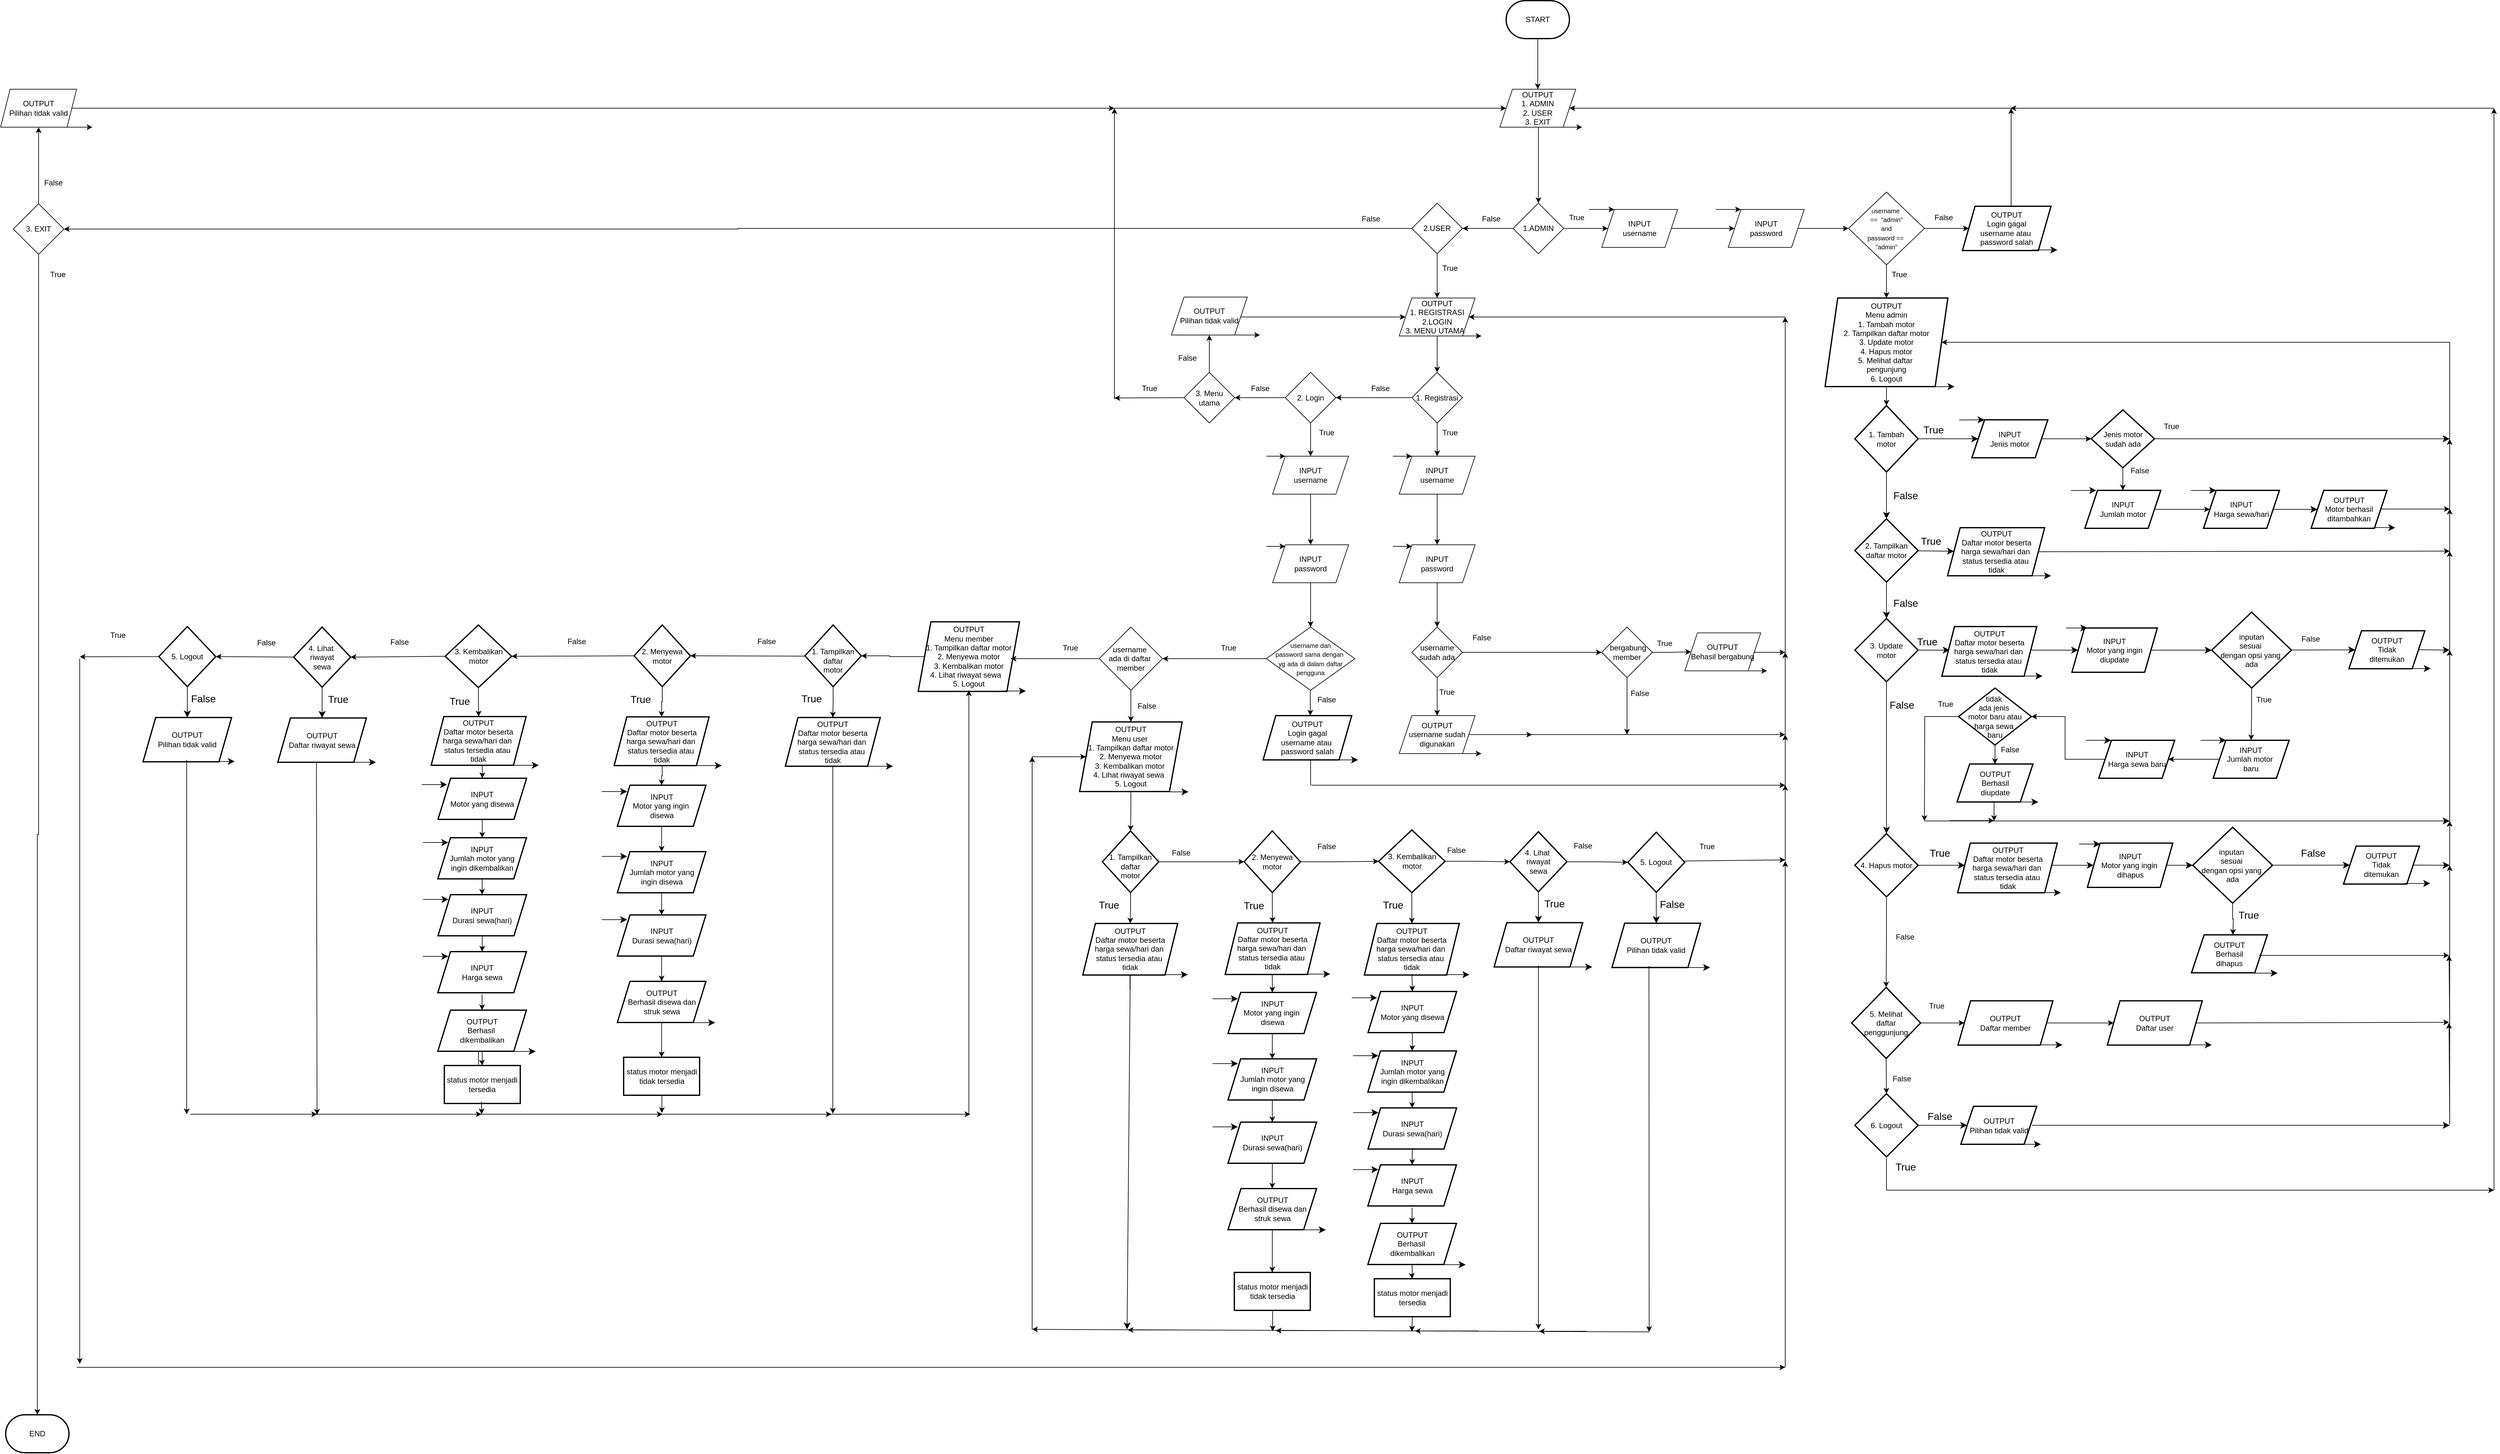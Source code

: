 <mxfile version="24.8.8">
  <diagram name="Page-1" id="XhYH1N92N5sIxAhXgNMY">
    <mxGraphModel dx="4830" dy="1011" grid="1" gridSize="10" guides="1" tooltips="1" connect="1" arrows="1" fold="1" page="1" pageScale="1" pageWidth="850" pageHeight="1100" math="0" shadow="0">
      <root>
        <mxCell id="0" />
        <mxCell id="1" parent="0" />
        <mxCell id="zh43gVmN8LmoXnrAG-2s-2" value="&lt;div&gt;OUTPUT&lt;/div&gt;1. ADMIN&lt;div&gt;2. USER&lt;/div&gt;&lt;div&gt;3. EXIT&lt;/div&gt;" style="shape=parallelogram;perimeter=parallelogramPerimeter;whiteSpace=wrap;html=1;fixedSize=1;" parent="1" vertex="1">
          <mxGeometry x="349" y="180" width="120" height="60" as="geometry" />
        </mxCell>
        <mxCell id="zh43gVmN8LmoXnrAG-2s-4" value="" style="endArrow=classic;html=1;rounded=0;" parent="1" edge="1">
          <mxGeometry width="50" height="50" relative="1" as="geometry">
            <mxPoint x="449" y="240" as="sourcePoint" />
            <mxPoint x="479" y="240" as="targetPoint" />
          </mxGeometry>
        </mxCell>
        <mxCell id="zh43gVmN8LmoXnrAG-2s-21" value="" style="edgeStyle=orthogonalEdgeStyle;rounded=0;orthogonalLoop=1;jettySize=auto;html=1;" parent="1" source="zh43gVmN8LmoXnrAG-2s-5" target="zh43gVmN8LmoXnrAG-2s-20" edge="1">
          <mxGeometry relative="1" as="geometry" />
        </mxCell>
        <mxCell id="zh43gVmN8LmoXnrAG-2s-36" value="" style="edgeStyle=orthogonalEdgeStyle;rounded=0;orthogonalLoop=1;jettySize=auto;html=1;" parent="1" source="zh43gVmN8LmoXnrAG-2s-5" target="zh43gVmN8LmoXnrAG-2s-35" edge="1">
          <mxGeometry relative="1" as="geometry" />
        </mxCell>
        <mxCell id="zh43gVmN8LmoXnrAG-2s-5" value="1.ADMIN" style="rhombus;whiteSpace=wrap;html=1;" parent="1" vertex="1">
          <mxGeometry x="370" y="360" width="80" height="80" as="geometry" />
        </mxCell>
        <mxCell id="zh43gVmN8LmoXnrAG-2s-23" value="" style="edgeStyle=orthogonalEdgeStyle;rounded=0;orthogonalLoop=1;jettySize=auto;html=1;" parent="1" source="zh43gVmN8LmoXnrAG-2s-20" target="zh43gVmN8LmoXnrAG-2s-22" edge="1">
          <mxGeometry relative="1" as="geometry" />
        </mxCell>
        <mxCell id="zh43gVmN8LmoXnrAG-2s-20" value="&lt;div&gt;INPUT&lt;/div&gt;username" style="shape=parallelogram;perimeter=parallelogramPerimeter;whiteSpace=wrap;html=1;fixedSize=1;" parent="1" vertex="1">
          <mxGeometry x="510" y="370" width="120" height="60" as="geometry" />
        </mxCell>
        <mxCell id="zh43gVmN8LmoXnrAG-2s-31" value="" style="edgeStyle=orthogonalEdgeStyle;rounded=0;orthogonalLoop=1;jettySize=auto;html=1;" parent="1" source="zh43gVmN8LmoXnrAG-2s-22" target="zh43gVmN8LmoXnrAG-2s-30" edge="1">
          <mxGeometry relative="1" as="geometry" />
        </mxCell>
        <mxCell id="zh43gVmN8LmoXnrAG-2s-22" value="&lt;div&gt;INPUT&lt;/div&gt;password" style="shape=parallelogram;perimeter=parallelogramPerimeter;whiteSpace=wrap;html=1;fixedSize=1;" parent="1" vertex="1">
          <mxGeometry x="710" y="370" width="120" height="60" as="geometry" />
        </mxCell>
        <mxCell id="zh43gVmN8LmoXnrAG-2s-24" value="" style="endArrow=classic;html=1;rounded=0;" parent="1" edge="1">
          <mxGeometry width="50" height="50" relative="1" as="geometry">
            <mxPoint x="490" y="370" as="sourcePoint" />
            <mxPoint x="530" y="370" as="targetPoint" />
          </mxGeometry>
        </mxCell>
        <mxCell id="zh43gVmN8LmoXnrAG-2s-25" value="" style="endArrow=classic;html=1;rounded=0;" parent="1" edge="1">
          <mxGeometry width="50" height="50" relative="1" as="geometry">
            <mxPoint x="690" y="370" as="sourcePoint" />
            <mxPoint x="730" y="370" as="targetPoint" />
          </mxGeometry>
        </mxCell>
        <mxCell id="zh43gVmN8LmoXnrAG-2s-26" value="True" style="text;html=1;align=center;verticalAlign=middle;resizable=0;points=[];autosize=1;strokeColor=none;fillColor=none;" parent="1" vertex="1">
          <mxGeometry x="445" y="368" width="50" height="30" as="geometry" />
        </mxCell>
        <mxCell id="zh43gVmN8LmoXnrAG-2s-34" value="" style="edgeStyle=orthogonalEdgeStyle;rounded=0;orthogonalLoop=1;jettySize=auto;html=1;" parent="1" source="zh43gVmN8LmoXnrAG-2s-30" target="zh43gVmN8LmoXnrAG-2s-32" edge="1">
          <mxGeometry relative="1" as="geometry" />
        </mxCell>
        <mxCell id="zh43gVmN8LmoXnrAG-2s-40" value="" style="edgeStyle=orthogonalEdgeStyle;rounded=0;orthogonalLoop=1;jettySize=auto;html=1;" parent="1" source="zh43gVmN8LmoXnrAG-2s-30" target="zh43gVmN8LmoXnrAG-2s-38" edge="1">
          <mxGeometry relative="1" as="geometry" />
        </mxCell>
        <mxCell id="zh43gVmN8LmoXnrAG-2s-30" value="&lt;font style=&quot;font-size: 10px;&quot;&gt;username&amp;nbsp;&lt;/font&gt;&lt;div&gt;&lt;font style=&quot;font-size: 10px;&quot;&gt;==&amp;nbsp;&amp;nbsp;&lt;/font&gt;&lt;span style=&quot;font-size: 10px; background-color: initial;&quot;&gt;&quot;admin&quot;&lt;/span&gt;&lt;div&gt;&lt;div&gt;&lt;font style=&quot;font-size: 10px;&quot;&gt;and&lt;/font&gt;&lt;/div&gt;&lt;div&gt;&lt;font style=&quot;font-size: 10px;&quot;&gt;password ==&amp;nbsp;&lt;/font&gt;&lt;/div&gt;&lt;div&gt;&lt;font style=&quot;font-size: 10px;&quot;&gt;&quot;admin&quot;&lt;/font&gt;&lt;/div&gt;&lt;/div&gt;&lt;/div&gt;" style="rhombus;whiteSpace=wrap;html=1;" parent="1" vertex="1">
          <mxGeometry x="900" y="342.5" width="120" height="115" as="geometry" />
        </mxCell>
        <mxCell id="VsZHqk0auCdiCt8uDxmq-175" value="" style="edgeStyle=orthogonalEdgeStyle;rounded=0;orthogonalLoop=1;jettySize=auto;html=1;entryX=0.5;entryY=0;entryDx=0;entryDy=0;" parent="1" source="zh43gVmN8LmoXnrAG-2s-32" target="VsZHqk0auCdiCt8uDxmq-3" edge="1">
          <mxGeometry relative="1" as="geometry" />
        </mxCell>
        <mxCell id="zh43gVmN8LmoXnrAG-2s-32" value="&lt;div&gt;&lt;font style=&quot;font-size: 12px;&quot;&gt;OUTPUT&lt;/font&gt;&lt;/div&gt;Menu admin&lt;div&gt;1. Tambah motor&lt;/div&gt;&lt;div&gt;2. Tampilkan daftar&amp;nbsp;&lt;span style=&quot;background-color: initial;&quot;&gt;motor&lt;/span&gt;&lt;/div&gt;&lt;div&gt;3. Update motor&lt;/div&gt;&lt;div&gt;4. Hapus motor&lt;/div&gt;&lt;div&gt;5. Melihat daftar&amp;nbsp;&lt;/div&gt;&lt;div&gt;&lt;span style=&quot;background-color: initial;&quot;&gt;pengunjung&lt;/span&gt;&lt;/div&gt;&lt;div&gt;6. Logout&lt;/div&gt;" style="shape=parallelogram;perimeter=parallelogramPerimeter;whiteSpace=wrap;html=1;fixedSize=1;strokeWidth=2;" parent="1" vertex="1">
          <mxGeometry x="863" y="510" width="194" height="140" as="geometry" />
        </mxCell>
        <mxCell id="zh43gVmN8LmoXnrAG-2s-46" value="" style="edgeStyle=orthogonalEdgeStyle;rounded=0;orthogonalLoop=1;jettySize=auto;html=1;" parent="1" source="zh43gVmN8LmoXnrAG-2s-35" target="zh43gVmN8LmoXnrAG-2s-45" edge="1">
          <mxGeometry relative="1" as="geometry" />
        </mxCell>
        <mxCell id="VsZHqk0auCdiCt8uDxmq-187" value="" style="edgeStyle=orthogonalEdgeStyle;rounded=0;orthogonalLoop=1;jettySize=auto;html=1;" parent="1" source="zh43gVmN8LmoXnrAG-2s-35" target="VsZHqk0auCdiCt8uDxmq-186" edge="1">
          <mxGeometry relative="1" as="geometry" />
        </mxCell>
        <mxCell id="zh43gVmN8LmoXnrAG-2s-35" value="2.USER" style="rhombus;whiteSpace=wrap;html=1;" parent="1" vertex="1">
          <mxGeometry x="210" y="360" width="80" height="80" as="geometry" />
        </mxCell>
        <mxCell id="zh43gVmN8LmoXnrAG-2s-37" value="False" style="text;html=1;align=center;verticalAlign=middle;resizable=0;points=[];autosize=1;strokeColor=none;fillColor=none;" parent="1" vertex="1">
          <mxGeometry x="310" y="370" width="50" height="30" as="geometry" />
        </mxCell>
        <mxCell id="zh43gVmN8LmoXnrAG-2s-38" value="&lt;div&gt;OUTPUT&lt;/div&gt;Login gagal&lt;div&gt;username atau&amp;nbsp;&lt;/div&gt;&lt;div&gt;password salah&lt;/div&gt;" style="shape=parallelogram;perimeter=parallelogramPerimeter;whiteSpace=wrap;html=1;fixedSize=1;strokeWidth=2;" parent="1" vertex="1">
          <mxGeometry x="1080" y="365" width="140" height="70" as="geometry" />
        </mxCell>
        <mxCell id="zh43gVmN8LmoXnrAG-2s-39" value="" style="endArrow=classic;html=1;rounded=0;fontSize=12;startSize=8;endSize=8;curved=1;" parent="1" edge="1">
          <mxGeometry width="50" height="50" relative="1" as="geometry">
            <mxPoint x="1190" y="434.0" as="sourcePoint" />
            <mxPoint x="1230" y="434.0" as="targetPoint" />
          </mxGeometry>
        </mxCell>
        <mxCell id="zh43gVmN8LmoXnrAG-2s-41" value="" style="endArrow=classic;html=1;rounded=0;" parent="1" target="zh43gVmN8LmoXnrAG-2s-2" edge="1">
          <mxGeometry width="50" height="50" relative="1" as="geometry">
            <mxPoint x="1159" y="210" as="sourcePoint" />
            <mxPoint x="1199" y="170" as="targetPoint" />
          </mxGeometry>
        </mxCell>
        <mxCell id="zh43gVmN8LmoXnrAG-2s-43" value="" style="endArrow=none;html=1;rounded=0;" parent="1" edge="1">
          <mxGeometry width="50" height="50" relative="1" as="geometry">
            <mxPoint x="1157" y="365" as="sourcePoint" />
            <mxPoint x="1157" y="262" as="targetPoint" />
          </mxGeometry>
        </mxCell>
        <mxCell id="zh43gVmN8LmoXnrAG-2s-49" value="" style="edgeStyle=orthogonalEdgeStyle;rounded=0;orthogonalLoop=1;jettySize=auto;html=1;" parent="1" source="zh43gVmN8LmoXnrAG-2s-45" target="zh43gVmN8LmoXnrAG-2s-48" edge="1">
          <mxGeometry relative="1" as="geometry" />
        </mxCell>
        <mxCell id="zh43gVmN8LmoXnrAG-2s-45" value="&lt;div&gt;OUTPUT&lt;/div&gt;1. REGISTRASI&lt;div&gt;2.LOGIN&lt;/div&gt;&lt;div&gt;3. MENU UTAMA&amp;nbsp;&amp;nbsp;&lt;/div&gt;" style="shape=parallelogram;perimeter=parallelogramPerimeter;whiteSpace=wrap;html=1;fixedSize=1;" parent="1" vertex="1">
          <mxGeometry x="190" y="510" width="120" height="60" as="geometry" />
        </mxCell>
        <mxCell id="zh43gVmN8LmoXnrAG-2s-47" value="" style="endArrow=classic;html=1;rounded=0;" parent="1" edge="1">
          <mxGeometry width="50" height="50" relative="1" as="geometry">
            <mxPoint x="290" y="570" as="sourcePoint" />
            <mxPoint x="320" y="570" as="targetPoint" />
          </mxGeometry>
        </mxCell>
        <mxCell id="zh43gVmN8LmoXnrAG-2s-51" value="" style="edgeStyle=orthogonalEdgeStyle;rounded=0;orthogonalLoop=1;jettySize=auto;html=1;" parent="1" source="zh43gVmN8LmoXnrAG-2s-48" target="zh43gVmN8LmoXnrAG-2s-50" edge="1">
          <mxGeometry relative="1" as="geometry" />
        </mxCell>
        <mxCell id="zh43gVmN8LmoXnrAG-2s-53" value="" style="edgeStyle=orthogonalEdgeStyle;rounded=0;orthogonalLoop=1;jettySize=auto;html=1;" parent="1" source="zh43gVmN8LmoXnrAG-2s-48" target="zh43gVmN8LmoXnrAG-2s-52" edge="1">
          <mxGeometry relative="1" as="geometry" />
        </mxCell>
        <mxCell id="zh43gVmN8LmoXnrAG-2s-48" value="1. Registrasi" style="rhombus;whiteSpace=wrap;html=1;" parent="1" vertex="1">
          <mxGeometry x="210" y="627.5" width="80" height="80" as="geometry" />
        </mxCell>
        <mxCell id="zh43gVmN8LmoXnrAG-2s-81" value="" style="edgeStyle=orthogonalEdgeStyle;rounded=0;orthogonalLoop=1;jettySize=auto;html=1;" parent="1" source="zh43gVmN8LmoXnrAG-2s-50" target="zh43gVmN8LmoXnrAG-2s-77" edge="1">
          <mxGeometry relative="1" as="geometry" />
        </mxCell>
        <mxCell id="zh43gVmN8LmoXnrAG-2s-95" value="" style="edgeStyle=orthogonalEdgeStyle;rounded=0;orthogonalLoop=1;jettySize=auto;html=1;" parent="1" source="zh43gVmN8LmoXnrAG-2s-50" target="zh43gVmN8LmoXnrAG-2s-94" edge="1">
          <mxGeometry relative="1" as="geometry" />
        </mxCell>
        <mxCell id="zh43gVmN8LmoXnrAG-2s-50" value="2. Login" style="rhombus;whiteSpace=wrap;html=1;" parent="1" vertex="1">
          <mxGeometry x="10" y="627.5" width="80" height="80" as="geometry" />
        </mxCell>
        <mxCell id="zh43gVmN8LmoXnrAG-2s-55" value="" style="edgeStyle=orthogonalEdgeStyle;rounded=0;orthogonalLoop=1;jettySize=auto;html=1;" parent="1" source="zh43gVmN8LmoXnrAG-2s-52" target="zh43gVmN8LmoXnrAG-2s-54" edge="1">
          <mxGeometry relative="1" as="geometry" />
        </mxCell>
        <mxCell id="zh43gVmN8LmoXnrAG-2s-52" value="&lt;div&gt;INPUT&lt;/div&gt;username" style="shape=parallelogram;perimeter=parallelogramPerimeter;whiteSpace=wrap;html=1;fixedSize=1;" parent="1" vertex="1">
          <mxGeometry x="190" y="760" width="120" height="60" as="geometry" />
        </mxCell>
        <mxCell id="zh43gVmN8LmoXnrAG-2s-62" value="" style="edgeStyle=orthogonalEdgeStyle;rounded=0;orthogonalLoop=1;jettySize=auto;html=1;" parent="1" source="zh43gVmN8LmoXnrAG-2s-54" target="zh43gVmN8LmoXnrAG-2s-61" edge="1">
          <mxGeometry relative="1" as="geometry" />
        </mxCell>
        <mxCell id="zh43gVmN8LmoXnrAG-2s-54" value="&lt;div&gt;INPUT&lt;/div&gt;password" style="shape=parallelogram;perimeter=parallelogramPerimeter;whiteSpace=wrap;html=1;fixedSize=1;" parent="1" vertex="1">
          <mxGeometry x="190" y="900" width="120" height="60" as="geometry" />
        </mxCell>
        <mxCell id="zh43gVmN8LmoXnrAG-2s-56" value="" style="endArrow=classic;html=1;rounded=0;" parent="1" edge="1">
          <mxGeometry width="50" height="50" relative="1" as="geometry">
            <mxPoint x="180" y="760" as="sourcePoint" />
            <mxPoint x="210" y="760" as="targetPoint" />
          </mxGeometry>
        </mxCell>
        <mxCell id="zh43gVmN8LmoXnrAG-2s-57" value="" style="endArrow=classic;html=1;rounded=0;" parent="1" edge="1">
          <mxGeometry width="50" height="50" relative="1" as="geometry">
            <mxPoint x="180" y="902.5" as="sourcePoint" />
            <mxPoint x="210" y="902.5" as="targetPoint" />
          </mxGeometry>
        </mxCell>
        <mxCell id="zh43gVmN8LmoXnrAG-2s-64" value="" style="edgeStyle=orthogonalEdgeStyle;rounded=0;orthogonalLoop=1;jettySize=auto;html=1;" parent="1" source="zh43gVmN8LmoXnrAG-2s-61" target="zh43gVmN8LmoXnrAG-2s-63" edge="1">
          <mxGeometry relative="1" as="geometry" />
        </mxCell>
        <mxCell id="zh43gVmN8LmoXnrAG-2s-122" value="" style="edgeStyle=orthogonalEdgeStyle;rounded=0;orthogonalLoop=1;jettySize=auto;html=1;entryX=0;entryY=0.5;entryDx=0;entryDy=0;" parent="1" source="zh43gVmN8LmoXnrAG-2s-61" target="zh43gVmN8LmoXnrAG-2s-124" edge="1">
          <mxGeometry relative="1" as="geometry">
            <mxPoint x="360" y="1070" as="targetPoint" />
          </mxGeometry>
        </mxCell>
        <mxCell id="zh43gVmN8LmoXnrAG-2s-61" value="username&lt;div&gt;sudah ada&lt;/div&gt;" style="rhombus;whiteSpace=wrap;html=1;" parent="1" vertex="1">
          <mxGeometry x="210" y="1030" width="80" height="80" as="geometry" />
        </mxCell>
        <mxCell id="zh43gVmN8LmoXnrAG-2s-63" value="&lt;div&gt;OUTPUT&lt;/div&gt;username sudah&lt;div&gt;digunakan&lt;/div&gt;" style="shape=parallelogram;perimeter=parallelogramPerimeter;whiteSpace=wrap;html=1;fixedSize=1;" parent="1" vertex="1">
          <mxGeometry x="190" y="1170" width="120" height="60" as="geometry" />
        </mxCell>
        <mxCell id="zh43gVmN8LmoXnrAG-2s-65" value="&lt;div&gt;OUTPUT&lt;/div&gt;Behasil bergabung" style="shape=parallelogram;perimeter=parallelogramPerimeter;whiteSpace=wrap;html=1;fixedSize=1;" parent="1" vertex="1">
          <mxGeometry x="641.3" y="1039.23" width="120" height="60" as="geometry" />
        </mxCell>
        <mxCell id="zh43gVmN8LmoXnrAG-2s-67" value="" style="endArrow=classic;html=1;rounded=0;" parent="1" edge="1">
          <mxGeometry width="50" height="50" relative="1" as="geometry">
            <mxPoint x="290" y="1230" as="sourcePoint" />
            <mxPoint x="320" y="1230" as="targetPoint" />
          </mxGeometry>
        </mxCell>
        <mxCell id="zh43gVmN8LmoXnrAG-2s-68" value="" style="endArrow=classic;html=1;rounded=0;" parent="1" edge="1">
          <mxGeometry width="50" height="50" relative="1" as="geometry">
            <mxPoint x="741.3" y="1099.23" as="sourcePoint" />
            <mxPoint x="771.3" y="1099.23" as="targetPoint" />
          </mxGeometry>
        </mxCell>
        <mxCell id="zh43gVmN8LmoXnrAG-2s-70" value="" style="endArrow=classic;html=1;rounded=0;" parent="1" edge="1">
          <mxGeometry width="50" height="50" relative="1" as="geometry">
            <mxPoint x="800" y="1200" as="sourcePoint" />
            <mxPoint x="800" y="540" as="targetPoint" />
          </mxGeometry>
        </mxCell>
        <mxCell id="zh43gVmN8LmoXnrAG-2s-71" value="" style="endArrow=classic;html=1;rounded=0;entryX=1;entryY=0.5;entryDx=0;entryDy=0;" parent="1" target="zh43gVmN8LmoXnrAG-2s-45" edge="1">
          <mxGeometry width="50" height="50" relative="1" as="geometry">
            <mxPoint x="800" y="540" as="sourcePoint" />
            <mxPoint x="570" y="490" as="targetPoint" />
          </mxGeometry>
        </mxCell>
        <mxCell id="zh43gVmN8LmoXnrAG-2s-72" value="" style="endArrow=classic;html=1;rounded=0;" parent="1" edge="1">
          <mxGeometry width="50" height="50" relative="1" as="geometry">
            <mxPoint x="750" y="1070" as="sourcePoint" />
            <mxPoint x="800" y="1070" as="targetPoint" />
          </mxGeometry>
        </mxCell>
        <mxCell id="zh43gVmN8LmoXnrAG-2s-73" value="" style="endArrow=classic;html=1;rounded=0;" parent="1" edge="1">
          <mxGeometry width="50" height="50" relative="1" as="geometry">
            <mxPoint x="800" y="1150" as="sourcePoint" />
            <mxPoint x="800" y="1070" as="targetPoint" />
          </mxGeometry>
        </mxCell>
        <mxCell id="zh43gVmN8LmoXnrAG-2s-75" value="True" style="text;html=1;align=center;verticalAlign=middle;resizable=0;points=[];autosize=1;strokeColor=none;fillColor=none;" parent="1" vertex="1">
          <mxGeometry x="240" y="1118" width="50" height="30" as="geometry" />
        </mxCell>
        <mxCell id="zh43gVmN8LmoXnrAG-2s-76" value="" style="edgeStyle=orthogonalEdgeStyle;rounded=0;orthogonalLoop=1;jettySize=auto;html=1;" parent="1" source="zh43gVmN8LmoXnrAG-2s-77" target="zh43gVmN8LmoXnrAG-2s-78" edge="1">
          <mxGeometry relative="1" as="geometry" />
        </mxCell>
        <mxCell id="zh43gVmN8LmoXnrAG-2s-77" value="&lt;div&gt;INPUT&lt;/div&gt;username" style="shape=parallelogram;perimeter=parallelogramPerimeter;whiteSpace=wrap;html=1;fixedSize=1;" parent="1" vertex="1">
          <mxGeometry x="-10" y="760" width="120" height="60" as="geometry" />
        </mxCell>
        <mxCell id="zh43gVmN8LmoXnrAG-2s-85" value="" style="edgeStyle=orthogonalEdgeStyle;rounded=0;orthogonalLoop=1;jettySize=auto;html=1;" parent="1" source="zh43gVmN8LmoXnrAG-2s-78" target="zh43gVmN8LmoXnrAG-2s-84" edge="1">
          <mxGeometry relative="1" as="geometry" />
        </mxCell>
        <mxCell id="zh43gVmN8LmoXnrAG-2s-78" value="&lt;div&gt;INPUT&lt;/div&gt;password" style="shape=parallelogram;perimeter=parallelogramPerimeter;whiteSpace=wrap;html=1;fixedSize=1;" parent="1" vertex="1">
          <mxGeometry x="-10" y="900" width="120" height="60" as="geometry" />
        </mxCell>
        <mxCell id="zh43gVmN8LmoXnrAG-2s-79" value="" style="endArrow=classic;html=1;rounded=0;" parent="1" edge="1">
          <mxGeometry width="50" height="50" relative="1" as="geometry">
            <mxPoint x="-20" y="760" as="sourcePoint" />
            <mxPoint x="10" y="760" as="targetPoint" />
          </mxGeometry>
        </mxCell>
        <mxCell id="zh43gVmN8LmoXnrAG-2s-80" value="" style="endArrow=classic;html=1;rounded=0;" parent="1" edge="1">
          <mxGeometry width="50" height="50" relative="1" as="geometry">
            <mxPoint x="-20" y="902.5" as="sourcePoint" />
            <mxPoint x="10" y="902.5" as="targetPoint" />
          </mxGeometry>
        </mxCell>
        <mxCell id="zh43gVmN8LmoXnrAG-2s-82" value="True" style="text;html=1;align=center;verticalAlign=middle;resizable=0;points=[];autosize=1;strokeColor=none;fillColor=none;" parent="1" vertex="1">
          <mxGeometry x="245" y="708" width="50" height="30" as="geometry" />
        </mxCell>
        <mxCell id="zh43gVmN8LmoXnrAG-2s-83" value="False" style="text;html=1;align=center;verticalAlign=middle;resizable=0;points=[];autosize=1;strokeColor=none;fillColor=none;" parent="1" vertex="1">
          <mxGeometry x="135" y="638" width="50" height="30" as="geometry" />
        </mxCell>
        <mxCell id="zh43gVmN8LmoXnrAG-2s-88" value="" style="edgeStyle=orthogonalEdgeStyle;rounded=0;orthogonalLoop=1;jettySize=auto;html=1;" parent="1" source="zh43gVmN8LmoXnrAG-2s-84" edge="1">
          <mxGeometry relative="1" as="geometry">
            <mxPoint x="49.538" y="1170" as="targetPoint" />
          </mxGeometry>
        </mxCell>
        <mxCell id="zh43gVmN8LmoXnrAG-2s-133" value="" style="edgeStyle=orthogonalEdgeStyle;rounded=0;orthogonalLoop=1;jettySize=auto;html=1;" parent="1" source="zh43gVmN8LmoXnrAG-2s-84" target="zh43gVmN8LmoXnrAG-2s-132" edge="1">
          <mxGeometry relative="1" as="geometry" />
        </mxCell>
        <mxCell id="zh43gVmN8LmoXnrAG-2s-84" value="&lt;font style=&quot;font-size: 10px;&quot;&gt;&lt;font style=&quot;&quot;&gt;username&lt;/font&gt; dan&lt;/font&gt;&lt;div&gt;&lt;font style=&quot;font-size: 10px;&quot;&gt;password&lt;/font&gt; &lt;font style=&quot;font-size: 10px;&quot;&gt;sama&lt;/font&gt; &lt;font style=&quot;font-size: 10px;&quot;&gt;dengan&lt;/font&gt;&amp;nbsp;&lt;/div&gt;&lt;div&gt;&lt;font style=&quot;font-size: 10px;&quot;&gt;yg&lt;/font&gt;&amp;nbsp;&lt;span style=&quot;background-color: initial;&quot;&gt;&lt;font style=&quot;font-size: 10px;&quot;&gt;ada&lt;/font&gt; &lt;font style=&quot;font-size: 10px;&quot;&gt;di&lt;/font&gt; &lt;font style=&quot;font-size: 10px;&quot;&gt;dalam&lt;/font&gt; &lt;font style=&quot;font-size: 10px;&quot;&gt;daftar&lt;/font&gt; &lt;font style=&quot;font-size: 10px;&quot;&gt;pengguna&lt;/font&gt;&lt;/span&gt;&lt;/div&gt;" style="rhombus;whiteSpace=wrap;html=1;" parent="1" vertex="1">
          <mxGeometry x="-20" y="1030" width="140" height="100" as="geometry" />
        </mxCell>
        <mxCell id="zh43gVmN8LmoXnrAG-2s-91" value="&lt;div&gt;OUTPUT&lt;/div&gt;Login gagal&lt;div&gt;username atau&amp;nbsp;&lt;/div&gt;&lt;div&gt;password salah&lt;/div&gt;" style="shape=parallelogram;perimeter=parallelogramPerimeter;whiteSpace=wrap;html=1;fixedSize=1;strokeWidth=2;" parent="1" vertex="1">
          <mxGeometry x="-25" y="1170" width="140" height="70" as="geometry" />
        </mxCell>
        <mxCell id="zh43gVmN8LmoXnrAG-2s-92" value="" style="endArrow=classic;html=1;rounded=0;fontSize=12;startSize=8;endSize=8;curved=1;" parent="1" edge="1">
          <mxGeometry width="50" height="50" relative="1" as="geometry">
            <mxPoint x="85" y="1240" as="sourcePoint" />
            <mxPoint x="125" y="1240" as="targetPoint" />
          </mxGeometry>
        </mxCell>
        <mxCell id="zh43gVmN8LmoXnrAG-2s-97" value="" style="edgeStyle=orthogonalEdgeStyle;rounded=0;orthogonalLoop=1;jettySize=auto;html=1;" parent="1" source="zh43gVmN8LmoXnrAG-2s-94" target="zh43gVmN8LmoXnrAG-2s-96" edge="1">
          <mxGeometry relative="1" as="geometry" />
        </mxCell>
        <mxCell id="zh43gVmN8LmoXnrAG-2s-94" value="3. Menu&lt;div&gt;utama&lt;/div&gt;" style="rhombus;whiteSpace=wrap;html=1;" parent="1" vertex="1">
          <mxGeometry x="-150" y="627.5" width="80" height="80" as="geometry" />
        </mxCell>
        <mxCell id="zh43gVmN8LmoXnrAG-2s-96" value="&lt;div&gt;OUTPUT&lt;/div&gt;Pilihan tidak valid" style="shape=parallelogram;perimeter=parallelogramPerimeter;whiteSpace=wrap;html=1;fixedSize=1;" parent="1" vertex="1">
          <mxGeometry x="-170" y="508.46" width="120" height="60" as="geometry" />
        </mxCell>
        <mxCell id="zh43gVmN8LmoXnrAG-2s-302" value="" style="edgeStyle=orthogonalEdgeStyle;rounded=0;orthogonalLoop=1;jettySize=auto;html=1;" parent="1" source="zh43gVmN8LmoXnrAG-2s-98" target="zh43gVmN8LmoXnrAG-2s-296" edge="1">
          <mxGeometry relative="1" as="geometry" />
        </mxCell>
        <mxCell id="zh43gVmN8LmoXnrAG-2s-98" value="&lt;div&gt;OUTPUT&lt;/div&gt;Menu member&lt;div&gt;1. Tampilkan daftar&amp;nbsp;&lt;span style=&quot;background-color: initial;&quot;&gt;motor&lt;/span&gt;&lt;/div&gt;&lt;div&gt;2. Menyewa motor&lt;/div&gt;&lt;div&gt;3. Kembalikan motor&lt;/div&gt;&lt;div&gt;4. Lihat riwayat sewa&amp;nbsp; &amp;nbsp;&lt;/div&gt;&lt;div&gt;5. Logout&lt;/div&gt;" style="shape=parallelogram;perimeter=parallelogramPerimeter;whiteSpace=wrap;html=1;fixedSize=1;strokeWidth=2;" parent="1" vertex="1">
          <mxGeometry x="-570" y="1021.75" width="160" height="110" as="geometry" />
        </mxCell>
        <mxCell id="zh43gVmN8LmoXnrAG-2s-99" value="" style="endArrow=classic;html=1;rounded=0;fontSize=12;startSize=8;endSize=8;curved=1;" parent="1" edge="1">
          <mxGeometry width="50" height="50" relative="1" as="geometry">
            <mxPoint x="-440" y="1131.17" as="sourcePoint" />
            <mxPoint x="-400" y="1131.17" as="targetPoint" />
          </mxGeometry>
        </mxCell>
        <mxCell id="zh43gVmN8LmoXnrAG-2s-100" value="" style="endArrow=none;html=1;rounded=0;" parent="1" edge="1">
          <mxGeometry width="50" height="50" relative="1" as="geometry">
            <mxPoint x="50" y="1280" as="sourcePoint" />
            <mxPoint x="50" y="1240" as="targetPoint" />
          </mxGeometry>
        </mxCell>
        <mxCell id="zh43gVmN8LmoXnrAG-2s-101" value="" style="endArrow=classic;html=1;rounded=0;" parent="1" edge="1">
          <mxGeometry width="50" height="50" relative="1" as="geometry">
            <mxPoint x="51" y="1280" as="sourcePoint" />
            <mxPoint x="800" y="1280" as="targetPoint" />
          </mxGeometry>
        </mxCell>
        <mxCell id="zh43gVmN8LmoXnrAG-2s-102" value="" style="endArrow=classic;html=1;rounded=0;" parent="1" edge="1">
          <mxGeometry width="50" height="50" relative="1" as="geometry">
            <mxPoint x="800" y="1280" as="sourcePoint" />
            <mxPoint x="800" y="1200" as="targetPoint" />
          </mxGeometry>
        </mxCell>
        <mxCell id="zh43gVmN8LmoXnrAG-2s-103" value="" style="endArrow=classic;html=1;rounded=0;" parent="1" edge="1">
          <mxGeometry width="50" height="50" relative="1" as="geometry">
            <mxPoint x="300" y="1200" as="sourcePoint" />
            <mxPoint x="800" y="1200" as="targetPoint" />
          </mxGeometry>
        </mxCell>
        <mxCell id="zh43gVmN8LmoXnrAG-2s-104" value="" style="endArrow=classic;html=1;rounded=0;exitX=0;exitY=0.5;exitDx=0;exitDy=0;" parent="1" source="zh43gVmN8LmoXnrAG-2s-94" edge="1">
          <mxGeometry width="50" height="50" relative="1" as="geometry">
            <mxPoint x="-150" y="666" as="sourcePoint" />
            <mxPoint x="-260" y="668" as="targetPoint" />
          </mxGeometry>
        </mxCell>
        <mxCell id="zh43gVmN8LmoXnrAG-2s-105" value="" style="endArrow=classic;html=1;rounded=0;entryX=0;entryY=0.5;entryDx=0;entryDy=0;" parent="1" target="zh43gVmN8LmoXnrAG-2s-2" edge="1">
          <mxGeometry width="50" height="50" relative="1" as="geometry">
            <mxPoint x="-260" y="210" as="sourcePoint" />
            <mxPoint x="-61" y="160" as="targetPoint" />
          </mxGeometry>
        </mxCell>
        <mxCell id="zh43gVmN8LmoXnrAG-2s-106" value="" style="endArrow=classic;html=1;rounded=0;" parent="1" edge="1">
          <mxGeometry width="50" height="50" relative="1" as="geometry">
            <mxPoint x="-80" y="568.46" as="sourcePoint" />
            <mxPoint x="-30" y="568.46" as="targetPoint" />
          </mxGeometry>
        </mxCell>
        <mxCell id="zh43gVmN8LmoXnrAG-2s-107" value="" style="endArrow=classic;html=1;rounded=0;" parent="1" edge="1">
          <mxGeometry width="50" height="50" relative="1" as="geometry">
            <mxPoint x="-260" y="670" as="sourcePoint" />
            <mxPoint x="-260" y="210" as="targetPoint" />
          </mxGeometry>
        </mxCell>
        <mxCell id="zh43gVmN8LmoXnrAG-2s-109" value="False" style="text;html=1;align=center;verticalAlign=middle;resizable=0;points=[];autosize=1;strokeColor=none;fillColor=none;" parent="1" vertex="1">
          <mxGeometry x="-55" y="638" width="50" height="30" as="geometry" />
        </mxCell>
        <mxCell id="zh43gVmN8LmoXnrAG-2s-110" value="False" style="text;html=1;align=center;verticalAlign=middle;resizable=0;points=[];autosize=1;strokeColor=none;fillColor=none;" parent="1" vertex="1">
          <mxGeometry x="-170" y="590" width="50" height="30" as="geometry" />
        </mxCell>
        <mxCell id="zh43gVmN8LmoXnrAG-2s-111" value="True" style="text;html=1;align=center;verticalAlign=middle;resizable=0;points=[];autosize=1;strokeColor=none;fillColor=none;" parent="1" vertex="1">
          <mxGeometry x="-230" y="638" width="50" height="30" as="geometry" />
        </mxCell>
        <mxCell id="zh43gVmN8LmoXnrAG-2s-112" value="True" style="text;html=1;align=center;verticalAlign=middle;resizable=0;points=[];autosize=1;strokeColor=none;fillColor=none;" parent="1" vertex="1">
          <mxGeometry x="50" y="708" width="50" height="30" as="geometry" />
        </mxCell>
        <mxCell id="zh43gVmN8LmoXnrAG-2s-113" value="False" style="text;html=1;align=center;verticalAlign=middle;resizable=0;points=[];autosize=1;strokeColor=none;fillColor=none;" parent="1" vertex="1">
          <mxGeometry x="50" y="1130" width="50" height="30" as="geometry" />
        </mxCell>
        <mxCell id="zh43gVmN8LmoXnrAG-2s-126" value="" style="edgeStyle=orthogonalEdgeStyle;rounded=0;orthogonalLoop=1;jettySize=auto;html=1;" parent="1" source="zh43gVmN8LmoXnrAG-2s-124" target="zh43gVmN8LmoXnrAG-2s-65" edge="1">
          <mxGeometry relative="1" as="geometry" />
        </mxCell>
        <mxCell id="zh43gVmN8LmoXnrAG-2s-124" value="&amp;nbsp;&lt;span style=&quot;background-color: initial;&quot;&gt;bergabung&lt;/span&gt;&lt;div&gt;member&lt;/div&gt;" style="rhombus;whiteSpace=wrap;html=1;" parent="1" vertex="1">
          <mxGeometry x="510" y="1030" width="80" height="80" as="geometry" />
        </mxCell>
        <mxCell id="zh43gVmN8LmoXnrAG-2s-127" value="True" style="text;html=1;align=center;verticalAlign=middle;resizable=0;points=[];autosize=1;strokeColor=none;fillColor=none;" parent="1" vertex="1">
          <mxGeometry x="584" y="1040.5" width="50" height="30" as="geometry" />
        </mxCell>
        <mxCell id="zh43gVmN8LmoXnrAG-2s-129" value="" style="endArrow=classic;html=1;rounded=0;" parent="1" edge="1">
          <mxGeometry width="50" height="50" relative="1" as="geometry">
            <mxPoint x="550" y="1110" as="sourcePoint" />
            <mxPoint x="550" y="1200" as="targetPoint" />
          </mxGeometry>
        </mxCell>
        <mxCell id="zh43gVmN8LmoXnrAG-2s-130" value="" style="endArrow=classic;html=1;rounded=0;" parent="1" edge="1">
          <mxGeometry width="50" height="50" relative="1" as="geometry">
            <mxPoint x="350" y="1200" as="sourcePoint" />
            <mxPoint x="400" y="1200" as="targetPoint" />
          </mxGeometry>
        </mxCell>
        <mxCell id="zh43gVmN8LmoXnrAG-2s-136" value="" style="edgeStyle=orthogonalEdgeStyle;rounded=0;orthogonalLoop=1;jettySize=auto;html=1;" parent="1" source="zh43gVmN8LmoXnrAG-2s-132" edge="1">
          <mxGeometry relative="1" as="geometry">
            <mxPoint x="-424" y="1080" as="targetPoint" />
          </mxGeometry>
        </mxCell>
        <mxCell id="zh43gVmN8LmoXnrAG-2s-146" value="" style="edgeStyle=orthogonalEdgeStyle;rounded=0;orthogonalLoop=1;jettySize=auto;html=1;" parent="1" source="zh43gVmN8LmoXnrAG-2s-132" target="zh43gVmN8LmoXnrAG-2s-142" edge="1">
          <mxGeometry relative="1" as="geometry" />
        </mxCell>
        <mxCell id="zh43gVmN8LmoXnrAG-2s-132" value="username&amp;nbsp;&lt;div&gt;ada di&amp;nbsp;&lt;span style=&quot;background-color: initial;&quot;&gt;daftar&amp;nbsp;&lt;/span&gt;&lt;div&gt;member&lt;/div&gt;&lt;/div&gt;" style="rhombus;whiteSpace=wrap;html=1;" parent="1" vertex="1">
          <mxGeometry x="-284" y="1030" width="100" height="100" as="geometry" />
        </mxCell>
        <mxCell id="zh43gVmN8LmoXnrAG-2s-134" value="False" style="text;html=1;align=center;verticalAlign=middle;resizable=0;points=[];autosize=1;strokeColor=none;fillColor=none;" parent="1" vertex="1">
          <mxGeometry x="545" y="1120" width="50" height="30" as="geometry" />
        </mxCell>
        <mxCell id="zh43gVmN8LmoXnrAG-2s-223" value="" style="edgeStyle=orthogonalEdgeStyle;rounded=0;orthogonalLoop=1;jettySize=auto;html=1;" parent="1" source="zh43gVmN8LmoXnrAG-2s-142" target="zh43gVmN8LmoXnrAG-2s-168" edge="1">
          <mxGeometry relative="1" as="geometry" />
        </mxCell>
        <mxCell id="zh43gVmN8LmoXnrAG-2s-142" value="&lt;div&gt;OUTPUT&lt;/div&gt;Menu user&amp;nbsp;&lt;div&gt;1. Tampilkan daftar&amp;nbsp;&lt;span style=&quot;background-color: initial;&quot;&gt;motor&lt;/span&gt;&lt;/div&gt;&lt;div&gt;2. Menyewa motor&lt;/div&gt;&lt;div&gt;3. Kembalikan motor&amp;nbsp;&lt;/div&gt;&lt;div&gt;4. Lihat riwayat sewa&amp;nbsp;&amp;nbsp;&lt;/div&gt;&lt;div&gt;5. Logout&lt;/div&gt;" style="shape=parallelogram;perimeter=parallelogramPerimeter;whiteSpace=wrap;html=1;fixedSize=1;strokeWidth=2;" parent="1" vertex="1">
          <mxGeometry x="-315" y="1180" width="162" height="110" as="geometry" />
        </mxCell>
        <mxCell id="zh43gVmN8LmoXnrAG-2s-143" value="" style="endArrow=classic;html=1;rounded=0;fontSize=12;startSize=8;endSize=8;curved=1;" parent="1" edge="1">
          <mxGeometry width="50" height="50" relative="1" as="geometry">
            <mxPoint x="-183" y="1290.46" as="sourcePoint" />
            <mxPoint x="-143" y="1290.46" as="targetPoint" />
          </mxGeometry>
        </mxCell>
        <mxCell id="zh43gVmN8LmoXnrAG-2s-147" value="True" style="text;html=1;align=center;verticalAlign=middle;resizable=0;points=[];autosize=1;strokeColor=none;fillColor=none;" parent="1" vertex="1">
          <mxGeometry x="-355" y="1048" width="50" height="30" as="geometry" />
        </mxCell>
        <mxCell id="zh43gVmN8LmoXnrAG-2s-148" value="False" style="text;html=1;align=center;verticalAlign=middle;resizable=0;points=[];autosize=1;strokeColor=none;fillColor=none;" parent="1" vertex="1">
          <mxGeometry x="-234" y="1140" width="50" height="30" as="geometry" />
        </mxCell>
        <mxCell id="zh43gVmN8LmoXnrAG-2s-149" value="True" style="text;html=1;align=center;verticalAlign=middle;resizable=0;points=[];autosize=1;strokeColor=none;fillColor=none;" parent="1" vertex="1">
          <mxGeometry x="-105" y="1048" width="50" height="30" as="geometry" />
        </mxCell>
        <mxCell id="zh43gVmN8LmoXnrAG-2s-166" value="" style="edgeStyle=orthogonalEdgeStyle;rounded=0;orthogonalLoop=1;jettySize=auto;html=1;" parent="1" source="zh43gVmN8LmoXnrAG-2s-168" target="zh43gVmN8LmoXnrAG-2s-180" edge="1">
          <mxGeometry relative="1" as="geometry" />
        </mxCell>
        <mxCell id="zh43gVmN8LmoXnrAG-2s-167" value="" style="edgeStyle=orthogonalEdgeStyle;rounded=0;orthogonalLoop=1;jettySize=auto;html=1;" parent="1" source="zh43gVmN8LmoXnrAG-2s-168" target="zh43gVmN8LmoXnrAG-2s-184" edge="1">
          <mxGeometry relative="1" as="geometry" />
        </mxCell>
        <mxCell id="zh43gVmN8LmoXnrAG-2s-168" value="&lt;div&gt;&lt;br&gt;&lt;/div&gt;1. Tampilkan&lt;div&gt;daftar&lt;/div&gt;&lt;div&gt;motor&lt;/div&gt;" style="rhombus;whiteSpace=wrap;html=1;strokeWidth=2;" parent="1" vertex="1">
          <mxGeometry x="-279" y="1352.25" width="89" height="97.5" as="geometry" />
        </mxCell>
        <mxCell id="zh43gVmN8LmoXnrAG-2s-169" value="True" style="text;html=1;align=center;verticalAlign=middle;resizable=0;points=[];autosize=1;strokeColor=none;fillColor=none;fontSize=16;" parent="1" vertex="1">
          <mxGeometry x="-299" y="1453.5" width="60" height="30" as="geometry" />
        </mxCell>
        <mxCell id="zh43gVmN8LmoXnrAG-2s-170" value="" style="endArrow=none;html=1;rounded=0;fontSize=12;startSize=8;endSize=8;curved=1;" parent="1" edge="1">
          <mxGeometry width="50" height="50" relative="1" as="geometry">
            <mxPoint x="-235.41" y="1603.5" as="sourcePoint" />
            <mxPoint x="-235.41" y="1573.5" as="targetPoint" />
          </mxGeometry>
        </mxCell>
        <mxCell id="zh43gVmN8LmoXnrAG-2s-171" value="" style="edgeStyle=none;curved=1;rounded=0;orthogonalLoop=1;jettySize=auto;html=1;fontSize=12;startSize=8;endSize=8;" parent="1" source="zh43gVmN8LmoXnrAG-2s-172" target="zh43gVmN8LmoXnrAG-2s-173" edge="1">
          <mxGeometry relative="1" as="geometry" />
        </mxCell>
        <mxCell id="zh43gVmN8LmoXnrAG-2s-172" value="5. Logout" style="rhombus;whiteSpace=wrap;html=1;strokeWidth=2;" parent="1" vertex="1">
          <mxGeometry x="551.3" y="1354.33" width="90" height="95" as="geometry" />
        </mxCell>
        <mxCell id="zh43gVmN8LmoXnrAG-2s-173" value="&lt;div&gt;OUTPUT&lt;/div&gt;Pilihan tidak valid" style="shape=parallelogram;perimeter=parallelogramPerimeter;whiteSpace=wrap;html=1;fixedSize=1;strokeWidth=2;" parent="1" vertex="1">
          <mxGeometry x="526.3" y="1498.08" width="140" height="70" as="geometry" />
        </mxCell>
        <mxCell id="zh43gVmN8LmoXnrAG-2s-174" value="" style="endArrow=classic;html=1;rounded=0;fontSize=12;startSize=8;endSize=8;curved=1;" parent="1" edge="1">
          <mxGeometry width="50" height="50" relative="1" as="geometry">
            <mxPoint x="641.3" y="1568.08" as="sourcePoint" />
            <mxPoint x="681.3" y="1568.08" as="targetPoint" />
          </mxGeometry>
        </mxCell>
        <mxCell id="zh43gVmN8LmoXnrAG-2s-175" value="False" style="text;html=1;align=center;verticalAlign=middle;resizable=0;points=[];autosize=1;strokeColor=none;fillColor=none;fontSize=16;" parent="1" vertex="1">
          <mxGeometry x="591.3" y="1453.08" width="60" height="30" as="geometry" />
        </mxCell>
        <mxCell id="zh43gVmN8LmoXnrAG-2s-178" value="" style="endArrow=classic;html=1;rounded=0;fontSize=12;startSize=8;endSize=8;curved=1;exitX=0.5;exitY=1;exitDx=0;exitDy=0;" parent="1" source="zh43gVmN8LmoXnrAG-2s-180" edge="1">
          <mxGeometry width="50" height="50" relative="1" as="geometry">
            <mxPoint x="-235" y="1576.5" as="sourcePoint" />
            <mxPoint x="-240" y="2140" as="targetPoint" />
          </mxGeometry>
        </mxCell>
        <mxCell id="zh43gVmN8LmoXnrAG-2s-180" value="&lt;div&gt;OUTPUT&lt;/div&gt;&lt;div&gt;Daftar motor beserta&lt;div&gt;harga sewa/hari dan&amp;nbsp;&lt;/div&gt;&lt;div&gt;status tersedia atau&amp;nbsp;&lt;/div&gt;&lt;div&gt;t&lt;span style=&quot;background-color: initial;&quot;&gt;idak&lt;/span&gt;&lt;/div&gt;&lt;/div&gt;" style="shape=parallelogram;perimeter=parallelogramPerimeter;whiteSpace=wrap;html=1;fixedSize=1;strokeWidth=2;" parent="1" vertex="1">
          <mxGeometry x="-310" y="1498.5" width="150" height="81.5" as="geometry" />
        </mxCell>
        <mxCell id="zh43gVmN8LmoXnrAG-2s-181" value="" style="endArrow=classic;html=1;rounded=0;fontSize=12;startSize=8;endSize=8;curved=1;" parent="1" edge="1">
          <mxGeometry width="50" height="50" relative="1" as="geometry">
            <mxPoint x="-184" y="1579.35" as="sourcePoint" />
            <mxPoint x="-144" y="1579.35" as="targetPoint" />
          </mxGeometry>
        </mxCell>
        <mxCell id="zh43gVmN8LmoXnrAG-2s-182" value="" style="edgeStyle=orthogonalEdgeStyle;rounded=0;orthogonalLoop=1;jettySize=auto;html=1;" parent="1" source="zh43gVmN8LmoXnrAG-2s-184" target="zh43gVmN8LmoXnrAG-2s-186" edge="1">
          <mxGeometry relative="1" as="geometry" />
        </mxCell>
        <mxCell id="dYjNuDE8w0LizR0KFd_e-25" value="" style="edgeStyle=orthogonalEdgeStyle;rounded=0;orthogonalLoop=1;jettySize=auto;html=1;" parent="1" source="zh43gVmN8LmoXnrAG-2s-184" target="dYjNuDE8w0LizR0KFd_e-23" edge="1">
          <mxGeometry relative="1" as="geometry" />
        </mxCell>
        <mxCell id="zh43gVmN8LmoXnrAG-2s-184" value="2. Menyewa&lt;div&gt;motor&lt;/div&gt;" style="rhombus;whiteSpace=wrap;html=1;strokeWidth=2;" parent="1" vertex="1">
          <mxGeometry x="-55" y="1352.25" width="89" height="97.5" as="geometry" />
        </mxCell>
        <mxCell id="dYjNuDE8w0LizR0KFd_e-28" value="" style="edgeStyle=orthogonalEdgeStyle;rounded=0;orthogonalLoop=1;jettySize=auto;html=1;" parent="1" source="zh43gVmN8LmoXnrAG-2s-186" target="dYjNuDE8w0LizR0KFd_e-26" edge="1">
          <mxGeometry relative="1" as="geometry" />
        </mxCell>
        <mxCell id="IRif-jqI3bzSRs5siGLv-10" value="" style="edgeStyle=orthogonalEdgeStyle;rounded=0;orthogonalLoop=1;jettySize=auto;html=1;" parent="1" source="zh43gVmN8LmoXnrAG-2s-186" target="IRif-jqI3bzSRs5siGLv-2" edge="1">
          <mxGeometry relative="1" as="geometry" />
        </mxCell>
        <mxCell id="zh43gVmN8LmoXnrAG-2s-186" value="3. Kembalikan&lt;div&gt;motor&lt;/div&gt;" style="rhombus;whiteSpace=wrap;html=1;strokeWidth=2;" parent="1" vertex="1">
          <mxGeometry x="157.5" y="1350.75" width="105" height="99" as="geometry" />
        </mxCell>
        <mxCell id="zh43gVmN8LmoXnrAG-2s-187" value="True" style="text;html=1;align=center;verticalAlign=middle;resizable=0;points=[];autosize=1;strokeColor=none;fillColor=none;fontSize=16;" parent="1" vertex="1">
          <mxGeometry x="-70.5" y="1455" width="60" height="30" as="geometry" />
        </mxCell>
        <mxCell id="zh43gVmN8LmoXnrAG-2s-188" value="" style="edgeStyle=orthogonalEdgeStyle;rounded=0;orthogonalLoop=1;jettySize=auto;html=1;" parent="1" target="zh43gVmN8LmoXnrAG-2s-192" edge="1">
          <mxGeometry relative="1" as="geometry">
            <mxPoint x="-10.923" y="1569.17" as="sourcePoint" />
          </mxGeometry>
        </mxCell>
        <mxCell id="VsZHqk0auCdiCt8uDxmq-112" value="" style="edgeStyle=orthogonalEdgeStyle;rounded=0;orthogonalLoop=1;jettySize=auto;html=1;" parent="1" source="zh43gVmN8LmoXnrAG-2s-192" target="VsZHqk0auCdiCt8uDxmq-110" edge="1">
          <mxGeometry relative="1" as="geometry" />
        </mxCell>
        <mxCell id="zh43gVmN8LmoXnrAG-2s-192" value="&lt;div&gt;INPUT&lt;/div&gt;Motor yang ingin&amp;nbsp;&lt;div&gt;disewa&lt;/div&gt;" style="shape=parallelogram;perimeter=parallelogramPerimeter;whiteSpace=wrap;html=1;fixedSize=1;strokeWidth=2;" parent="1" vertex="1">
          <mxGeometry x="-80.5" y="1607.5" width="140" height="65" as="geometry" />
        </mxCell>
        <mxCell id="zh43gVmN8LmoXnrAG-2s-193" value="" style="endArrow=classic;html=1;rounded=0;fontSize=12;startSize=8;endSize=8;curved=1;" parent="1" edge="1">
          <mxGeometry width="50" height="50" relative="1" as="geometry">
            <mxPoint x="-105" y="1617.5" as="sourcePoint" />
            <mxPoint x="-65" y="1617.5" as="targetPoint" />
          </mxGeometry>
        </mxCell>
        <mxCell id="zh43gVmN8LmoXnrAG-2s-194" value="" style="edgeStyle=orthogonalEdgeStyle;rounded=0;orthogonalLoop=1;jettySize=auto;html=1;" parent="1" source="zh43gVmN8LmoXnrAG-2s-195" target="zh43gVmN8LmoXnrAG-2s-198" edge="1">
          <mxGeometry relative="1" as="geometry" />
        </mxCell>
        <mxCell id="zh43gVmN8LmoXnrAG-2s-195" value="&lt;div&gt;INPUT&lt;/div&gt;Durasi sewa(hari)" style="shape=parallelogram;perimeter=parallelogramPerimeter;whiteSpace=wrap;html=1;fixedSize=1;strokeWidth=2;" parent="1" vertex="1">
          <mxGeometry x="-80.5" y="1812.5" width="140" height="65" as="geometry" />
        </mxCell>
        <mxCell id="zh43gVmN8LmoXnrAG-2s-196" value="" style="endArrow=classic;html=1;rounded=0;fontSize=12;startSize=8;endSize=8;curved=1;" parent="1" edge="1">
          <mxGeometry width="50" height="50" relative="1" as="geometry">
            <mxPoint x="-105" y="1820" as="sourcePoint" />
            <mxPoint x="-65" y="1820" as="targetPoint" />
          </mxGeometry>
        </mxCell>
        <mxCell id="zh43gVmN8LmoXnrAG-2s-197" value="" style="edgeStyle=orthogonalEdgeStyle;rounded=0;orthogonalLoop=1;jettySize=auto;html=1;" parent="1" source="zh43gVmN8LmoXnrAG-2s-198" target="zh43gVmN8LmoXnrAG-2s-200" edge="1">
          <mxGeometry relative="1" as="geometry" />
        </mxCell>
        <mxCell id="zh43gVmN8LmoXnrAG-2s-198" value="&lt;div&gt;OUTPUT&lt;/div&gt;Berhasil disewa dan&lt;div&gt;struk sewa&lt;/div&gt;" style="shape=parallelogram;perimeter=parallelogramPerimeter;whiteSpace=wrap;html=1;fixedSize=1;strokeWidth=2;size=20.5;" parent="1" vertex="1">
          <mxGeometry x="-80.5" y="1917.5" width="140" height="65" as="geometry" />
        </mxCell>
        <mxCell id="zh43gVmN8LmoXnrAG-2s-199" value="" style="endArrow=classic;html=1;rounded=0;fontSize=12;startSize=8;endSize=8;curved=1;" parent="1" edge="1">
          <mxGeometry width="50" height="50" relative="1" as="geometry">
            <mxPoint x="34" y="1982.79" as="sourcePoint" />
            <mxPoint x="74" y="1982.79" as="targetPoint" />
          </mxGeometry>
        </mxCell>
        <mxCell id="zh43gVmN8LmoXnrAG-2s-200" value="status motor menjadi tidak tersedia" style="whiteSpace=wrap;html=1;strokeWidth=2;" parent="1" vertex="1">
          <mxGeometry x="-70.5" y="2050" width="120" height="60" as="geometry" />
        </mxCell>
        <mxCell id="zh43gVmN8LmoXnrAG-2s-201" value="True" style="text;html=1;align=center;verticalAlign=middle;resizable=0;points=[];autosize=1;strokeColor=none;fillColor=none;fontSize=16;" parent="1" vertex="1">
          <mxGeometry x="150" y="1453.5" width="60" height="30" as="geometry" />
        </mxCell>
        <mxCell id="zh43gVmN8LmoXnrAG-2s-202" value="" style="edgeStyle=orthogonalEdgeStyle;rounded=0;orthogonalLoop=1;jettySize=auto;html=1;" parent="1" target="zh43gVmN8LmoXnrAG-2s-206" edge="1">
          <mxGeometry relative="1" as="geometry">
            <mxPoint x="210" y="1570.09" as="sourcePoint" />
          </mxGeometry>
        </mxCell>
        <mxCell id="VsZHqk0auCdiCt8uDxmq-147" value="" style="edgeStyle=orthogonalEdgeStyle;rounded=0;orthogonalLoop=1;jettySize=auto;html=1;" parent="1" source="zh43gVmN8LmoXnrAG-2s-206" target="VsZHqk0auCdiCt8uDxmq-145" edge="1">
          <mxGeometry relative="1" as="geometry" />
        </mxCell>
        <mxCell id="zh43gVmN8LmoXnrAG-2s-206" value="&lt;div&gt;INPUT&lt;/div&gt;Motor yang&amp;nbsp;&lt;span style=&quot;background-color: initial;&quot;&gt;disewa&lt;/span&gt;" style="shape=parallelogram;perimeter=parallelogramPerimeter;whiteSpace=wrap;html=1;fixedSize=1;strokeWidth=2;" parent="1" vertex="1">
          <mxGeometry x="140.75" y="1606" width="140" height="65" as="geometry" />
        </mxCell>
        <mxCell id="zh43gVmN8LmoXnrAG-2s-207" value="" style="endArrow=classic;html=1;rounded=0;fontSize=12;startSize=8;endSize=8;curved=1;" parent="1" edge="1">
          <mxGeometry width="50" height="50" relative="1" as="geometry">
            <mxPoint x="115" y="1616" as="sourcePoint" />
            <mxPoint x="155" y="1616" as="targetPoint" />
          </mxGeometry>
        </mxCell>
        <mxCell id="zh43gVmN8LmoXnrAG-2s-208" value="" style="edgeStyle=orthogonalEdgeStyle;rounded=0;orthogonalLoop=1;jettySize=auto;html=1;" parent="1" source="zh43gVmN8LmoXnrAG-2s-209" target="zh43gVmN8LmoXnrAG-2s-211" edge="1">
          <mxGeometry relative="1" as="geometry" />
        </mxCell>
        <mxCell id="zh43gVmN8LmoXnrAG-2s-209" value="&lt;div&gt;OUTPUT&lt;/div&gt;Berhasil&amp;nbsp;&lt;div&gt;dikembalikan&lt;/div&gt;" style="shape=parallelogram;perimeter=parallelogramPerimeter;whiteSpace=wrap;html=1;fixedSize=1;strokeWidth=2;" parent="1" vertex="1">
          <mxGeometry x="140.5" y="1972.5" width="140" height="65" as="geometry" />
        </mxCell>
        <mxCell id="zh43gVmN8LmoXnrAG-2s-210" value="" style="endArrow=classic;html=1;rounded=0;fontSize=12;startSize=8;endSize=8;curved=1;" parent="1" edge="1">
          <mxGeometry width="50" height="50" relative="1" as="geometry">
            <mxPoint x="255" y="2037.79" as="sourcePoint" />
            <mxPoint x="295" y="2037.79" as="targetPoint" />
          </mxGeometry>
        </mxCell>
        <mxCell id="zh43gVmN8LmoXnrAG-2s-211" value="status motor menjadi tersedia" style="whiteSpace=wrap;html=1;strokeWidth=2;" parent="1" vertex="1">
          <mxGeometry x="150.75" y="2060" width="120" height="60" as="geometry" />
        </mxCell>
        <mxCell id="zh43gVmN8LmoXnrAG-2s-212" value="False" style="text;html=1;align=center;verticalAlign=middle;resizable=0;points=[];autosize=1;strokeColor=none;fillColor=none;" parent="1" vertex="1">
          <mxGeometry x="-180" y="1371.5" width="50" height="30" as="geometry" />
        </mxCell>
        <mxCell id="zh43gVmN8LmoXnrAG-2s-213" value="False" style="text;html=1;align=center;verticalAlign=middle;resizable=0;points=[];autosize=1;strokeColor=none;fillColor=none;" parent="1" vertex="1">
          <mxGeometry x="50" y="1361.5" width="50" height="30" as="geometry" />
        </mxCell>
        <mxCell id="zh43gVmN8LmoXnrAG-2s-216" value="" style="endArrow=classic;html=1;rounded=0;" parent="1" edge="1">
          <mxGeometry width="50" height="50" relative="1" as="geometry">
            <mxPoint x="-390" y="2140" as="sourcePoint" />
            <mxPoint x="-390" y="1235" as="targetPoint" />
          </mxGeometry>
        </mxCell>
        <mxCell id="zh43gVmN8LmoXnrAG-2s-218" value="" style="endArrow=classic;html=1;rounded=0;exitX=0.5;exitY=1;exitDx=0;exitDy=0;" parent="1" source="zh43gVmN8LmoXnrAG-2s-211" edge="1">
          <mxGeometry width="50" height="50" relative="1" as="geometry">
            <mxPoint x="209.84" y="1943.5" as="sourcePoint" />
            <mxPoint x="210" y="2143.5" as="targetPoint" />
          </mxGeometry>
        </mxCell>
        <mxCell id="zh43gVmN8LmoXnrAG-2s-219" value="" style="endArrow=classic;html=1;rounded=0;exitX=0.417;exitY=0.966;exitDx=0;exitDy=0;exitPerimeter=0;" parent="1" edge="1" source="zh43gVmN8LmoXnrAG-2s-173">
          <mxGeometry width="50" height="50" relative="1" as="geometry">
            <mxPoint x="585.39" y="1574.09" as="sourcePoint" />
            <mxPoint x="585" y="2144" as="targetPoint" />
          </mxGeometry>
        </mxCell>
        <mxCell id="zh43gVmN8LmoXnrAG-2s-220" value="" style="endArrow=classic;html=1;rounded=0;" parent="1" edge="1">
          <mxGeometry width="50" height="50" relative="1" as="geometry">
            <mxPoint x="585" y="2144" as="sourcePoint" />
            <mxPoint x="-390" y="2140" as="targetPoint" />
          </mxGeometry>
        </mxCell>
        <mxCell id="zh43gVmN8LmoXnrAG-2s-221" value="" style="endArrow=classic;html=1;rounded=0;" parent="1" edge="1">
          <mxGeometry width="50" height="50" relative="1" as="geometry">
            <mxPoint x="115" y="2142" as="sourcePoint" />
            <mxPoint x="-5" y="2142" as="targetPoint" />
          </mxGeometry>
        </mxCell>
        <mxCell id="zh43gVmN8LmoXnrAG-2s-222" value="" style="endArrow=classic;html=1;rounded=0;" parent="1" edge="1">
          <mxGeometry width="50" height="50" relative="1" as="geometry">
            <mxPoint x="315" y="2142.5" as="sourcePoint" />
            <mxPoint x="215" y="2142.5" as="targetPoint" />
          </mxGeometry>
        </mxCell>
        <mxCell id="zh43gVmN8LmoXnrAG-2s-224" value="" style="endArrow=classic;html=1;rounded=0;entryX=0;entryY=0.5;entryDx=0;entryDy=0;" parent="1" target="zh43gVmN8LmoXnrAG-2s-142" edge="1">
          <mxGeometry width="50" height="50" relative="1" as="geometry">
            <mxPoint x="-390" y="1235" as="sourcePoint" />
            <mxPoint x="-340" y="1190" as="targetPoint" />
          </mxGeometry>
        </mxCell>
        <mxCell id="zh43gVmN8LmoXnrAG-2s-225" value="" style="endArrow=classic;html=1;rounded=0;" parent="1" edge="1">
          <mxGeometry width="50" height="50" relative="1" as="geometry">
            <mxPoint x="-159" y="2141" as="sourcePoint" />
            <mxPoint x="-239" y="2141" as="targetPoint" />
          </mxGeometry>
        </mxCell>
        <mxCell id="zh43gVmN8LmoXnrAG-2s-226" value="" style="endArrow=classic;html=1;rounded=0;exitX=1;exitY=0.5;exitDx=0;exitDy=0;" parent="1" edge="1">
          <mxGeometry width="50" height="50" relative="1" as="geometry">
            <mxPoint x="641.3" y="1399.83" as="sourcePoint" />
            <mxPoint x="800" y="1398" as="targetPoint" />
          </mxGeometry>
        </mxCell>
        <mxCell id="zh43gVmN8LmoXnrAG-2s-227" value="" style="endArrow=classic;html=1;rounded=0;" parent="1" edge="1">
          <mxGeometry width="50" height="50" relative="1" as="geometry">
            <mxPoint x="800" y="1399.5" as="sourcePoint" />
            <mxPoint x="800" y="1279.5" as="targetPoint" />
          </mxGeometry>
        </mxCell>
        <mxCell id="zh43gVmN8LmoXnrAG-2s-228" value="True" style="text;html=1;align=center;verticalAlign=middle;resizable=0;points=[];autosize=1;strokeColor=none;fillColor=none;" parent="1" vertex="1">
          <mxGeometry x="651.3" y="1361.5" width="50" height="30" as="geometry" />
        </mxCell>
        <mxCell id="zh43gVmN8LmoXnrAG-2s-295" value="" style="edgeStyle=orthogonalEdgeStyle;rounded=0;orthogonalLoop=1;jettySize=auto;html=1;" parent="1" source="zh43gVmN8LmoXnrAG-2s-296" target="zh43gVmN8LmoXnrAG-2s-299" edge="1">
          <mxGeometry relative="1" as="geometry" />
        </mxCell>
        <mxCell id="zh43gVmN8LmoXnrAG-2s-296" value="&lt;div&gt;&lt;br&gt;&lt;/div&gt;1. Tampilkan&lt;div&gt;daftar&lt;/div&gt;&lt;div&gt;motor&lt;/div&gt;" style="rhombus;whiteSpace=wrap;html=1;strokeWidth=2;" parent="1" vertex="1">
          <mxGeometry x="-749" y="1026.75" width="89" height="97.5" as="geometry" />
        </mxCell>
        <mxCell id="zh43gVmN8LmoXnrAG-2s-297" value="True" style="text;html=1;align=center;verticalAlign=middle;resizable=0;points=[];autosize=1;strokeColor=none;fillColor=none;fontSize=16;" parent="1" vertex="1">
          <mxGeometry x="-769" y="1128" width="60" height="30" as="geometry" />
        </mxCell>
        <mxCell id="zh43gVmN8LmoXnrAG-2s-299" value="&lt;div&gt;OUTPUT&lt;/div&gt;Daftar motor beserta&lt;div&gt;harga sewa/hari dan&amp;nbsp;&lt;/div&gt;&lt;div&gt;status tersedia atau&amp;nbsp;&lt;/div&gt;&lt;div&gt;t&lt;span style=&quot;background-color: initial;&quot;&gt;idak&lt;/span&gt;&lt;/div&gt;" style="shape=parallelogram;perimeter=parallelogramPerimeter;whiteSpace=wrap;html=1;fixedSize=1;strokeWidth=2;" parent="1" vertex="1">
          <mxGeometry x="-780" y="1173" width="150" height="77" as="geometry" />
        </mxCell>
        <mxCell id="zh43gVmN8LmoXnrAG-2s-300" value="" style="endArrow=classic;html=1;rounded=0;fontSize=12;startSize=8;endSize=8;curved=1;" parent="1" edge="1">
          <mxGeometry width="50" height="50" relative="1" as="geometry">
            <mxPoint x="-650" y="1250" as="sourcePoint" />
            <mxPoint x="-610" y="1250" as="targetPoint" />
          </mxGeometry>
        </mxCell>
        <mxCell id="dYjNuDE8w0LizR0KFd_e-33" value="" style="edgeStyle=orthogonalEdgeStyle;rounded=0;orthogonalLoop=1;jettySize=auto;html=1;" parent="1" source="zh43gVmN8LmoXnrAG-2s-311" target="dYjNuDE8w0LizR0KFd_e-31" edge="1">
          <mxGeometry relative="1" as="geometry" />
        </mxCell>
        <mxCell id="zh43gVmN8LmoXnrAG-2s-311" value="2. Menyewa&lt;div&gt;motor&lt;/div&gt;" style="rhombus;whiteSpace=wrap;html=1;strokeWidth=2;" parent="1" vertex="1">
          <mxGeometry x="-1019" y="1026.75" width="89" height="97.5" as="geometry" />
        </mxCell>
        <mxCell id="zh43gVmN8LmoXnrAG-2s-312" value="True" style="text;html=1;align=center;verticalAlign=middle;resizable=0;points=[];autosize=1;strokeColor=none;fillColor=none;fontSize=16;" parent="1" vertex="1">
          <mxGeometry x="-1039" y="1128.67" width="60" height="30" as="geometry" />
        </mxCell>
        <mxCell id="VsZHqk0auCdiCt8uDxmq-133" value="" style="edgeStyle=orthogonalEdgeStyle;rounded=0;orthogonalLoop=1;jettySize=auto;html=1;" parent="1" target="VsZHqk0auCdiCt8uDxmq-121" edge="1">
          <mxGeometry relative="1" as="geometry">
            <mxPoint x="-974.923" y="1243.67" as="sourcePoint" />
          </mxGeometry>
        </mxCell>
        <mxCell id="zh43gVmN8LmoXnrAG-2s-326" value="" style="endArrow=classic;html=1;rounded=0;entryX=1;entryY=0.5;entryDx=0;entryDy=0;" parent="1" target="zh43gVmN8LmoXnrAG-2s-311" edge="1">
          <mxGeometry width="50" height="50" relative="1" as="geometry">
            <mxPoint x="-750" y="1076" as="sourcePoint" />
            <mxPoint x="-700" y="1030" as="targetPoint" />
          </mxGeometry>
        </mxCell>
        <mxCell id="dYjNuDE8w0LizR0KFd_e-36" value="" style="edgeStyle=orthogonalEdgeStyle;rounded=0;orthogonalLoop=1;jettySize=auto;html=1;" parent="1" source="zh43gVmN8LmoXnrAG-2s-328" target="dYjNuDE8w0LizR0KFd_e-34" edge="1">
          <mxGeometry relative="1" as="geometry" />
        </mxCell>
        <mxCell id="zh43gVmN8LmoXnrAG-2s-328" value="3. Kembalikan&lt;div&gt;motor&lt;/div&gt;" style="rhombus;whiteSpace=wrap;html=1;strokeWidth=2;" parent="1" vertex="1">
          <mxGeometry x="-1317.5" y="1026.75" width="105" height="99" as="geometry" />
        </mxCell>
        <mxCell id="zh43gVmN8LmoXnrAG-2s-329" value="True" style="text;html=1;align=center;verticalAlign=middle;resizable=0;points=[];autosize=1;strokeColor=none;fillColor=none;fontSize=16;" parent="1" vertex="1">
          <mxGeometry x="-1325.37" y="1131.75" width="60" height="30" as="geometry" />
        </mxCell>
        <mxCell id="VsZHqk0auCdiCt8uDxmq-159" value="" style="edgeStyle=orthogonalEdgeStyle;rounded=0;orthogonalLoop=1;jettySize=auto;html=1;entryX=0.5;entryY=0;entryDx=0;entryDy=0;" parent="1" target="lHBYunumNn8EPd7SKue_-25" edge="1">
          <mxGeometry relative="1" as="geometry">
            <mxPoint x="-1264.923" y="1246.09" as="sourcePoint" />
            <mxPoint x="-1265.4" y="1305.5" as="targetPoint" />
          </mxGeometry>
        </mxCell>
        <mxCell id="zh43gVmN8LmoXnrAG-2s-341" value="" style="endArrow=classic;html=1;rounded=0;entryX=1;entryY=0.5;entryDx=0;entryDy=0;exitX=0;exitY=0.5;exitDx=0;exitDy=0;" parent="1" source="zh43gVmN8LmoXnrAG-2s-311" target="zh43gVmN8LmoXnrAG-2s-328" edge="1">
          <mxGeometry width="50" height="50" relative="1" as="geometry">
            <mxPoint x="-1040" y="1080" as="sourcePoint" />
            <mxPoint x="-990" y="1030" as="targetPoint" />
          </mxGeometry>
        </mxCell>
        <mxCell id="zh43gVmN8LmoXnrAG-2s-342" value="" style="edgeStyle=none;curved=1;rounded=0;orthogonalLoop=1;jettySize=auto;html=1;fontSize=12;startSize=8;endSize=8;" parent="1" source="zh43gVmN8LmoXnrAG-2s-343" target="zh43gVmN8LmoXnrAG-2s-344" edge="1">
          <mxGeometry relative="1" as="geometry" />
        </mxCell>
        <mxCell id="zh43gVmN8LmoXnrAG-2s-343" value="5. Logout" style="rhombus;whiteSpace=wrap;html=1;strokeWidth=2;" parent="1" vertex="1">
          <mxGeometry x="-1770" y="1029.25" width="90" height="95" as="geometry" />
        </mxCell>
        <mxCell id="zh43gVmN8LmoXnrAG-2s-344" value="&lt;div&gt;OUTPUT&lt;/div&gt;Pilihan tidak valid" style="shape=parallelogram;perimeter=parallelogramPerimeter;whiteSpace=wrap;html=1;fixedSize=1;strokeWidth=2;" parent="1" vertex="1">
          <mxGeometry x="-1795" y="1173.0" width="140" height="70" as="geometry" />
        </mxCell>
        <mxCell id="zh43gVmN8LmoXnrAG-2s-345" value="" style="endArrow=classic;html=1;rounded=0;fontSize=12;startSize=8;endSize=8;curved=1;" parent="1" edge="1">
          <mxGeometry width="50" height="50" relative="1" as="geometry">
            <mxPoint x="-1690" y="1242.46" as="sourcePoint" />
            <mxPoint x="-1650" y="1242.46" as="targetPoint" />
          </mxGeometry>
        </mxCell>
        <mxCell id="zh43gVmN8LmoXnrAG-2s-346" value="False" style="text;html=1;align=center;verticalAlign=middle;resizable=0;points=[];autosize=1;strokeColor=none;fillColor=none;fontSize=16;" parent="1" vertex="1">
          <mxGeometry x="-1730" y="1128.0" width="60" height="30" as="geometry" />
        </mxCell>
        <mxCell id="zh43gVmN8LmoXnrAG-2s-349" value="" style="endArrow=classic;html=1;rounded=0;" parent="1" edge="1">
          <mxGeometry width="50" height="50" relative="1" as="geometry">
            <mxPoint x="-490" y="1800" as="sourcePoint" />
            <mxPoint x="-490" y="1130" as="targetPoint" />
          </mxGeometry>
        </mxCell>
        <mxCell id="zh43gVmN8LmoXnrAG-2s-350" value="" style="endArrow=classic;html=1;rounded=0;" parent="1" edge="1">
          <mxGeometry width="50" height="50" relative="1" as="geometry">
            <mxPoint x="-1726" y="1240" as="sourcePoint" />
            <mxPoint x="-1726" y="1800" as="targetPoint" />
          </mxGeometry>
        </mxCell>
        <mxCell id="zh43gVmN8LmoXnrAG-2s-351" value="" style="endArrow=classic;html=1;rounded=0;" parent="1" edge="1">
          <mxGeometry width="50" height="50" relative="1" as="geometry">
            <mxPoint x="-1720" y="1800" as="sourcePoint" />
            <mxPoint x="-487.778" y="1800" as="targetPoint" />
          </mxGeometry>
        </mxCell>
        <mxCell id="zh43gVmN8LmoXnrAG-2s-352" value="" style="endArrow=classic;html=1;rounded=0;" parent="1" edge="1">
          <mxGeometry width="50" height="50" relative="1" as="geometry">
            <mxPoint x="-1265" y="1682.5" as="sourcePoint" />
            <mxPoint x="-1264.81" y="1762.5" as="targetPoint" />
          </mxGeometry>
        </mxCell>
        <mxCell id="zh43gVmN8LmoXnrAG-2s-353" value="" style="endArrow=classic;html=1;rounded=0;" parent="1" edge="1">
          <mxGeometry width="50" height="50" relative="1" as="geometry">
            <mxPoint x="-975.06" y="1738" as="sourcePoint" />
            <mxPoint x="-975.06" y="1798" as="targetPoint" />
          </mxGeometry>
        </mxCell>
        <mxCell id="zh43gVmN8LmoXnrAG-2s-354" value="" style="endArrow=classic;html=1;rounded=0;exitX=0.5;exitY=1;exitDx=0;exitDy=0;" parent="1" source="zh43gVmN8LmoXnrAG-2s-299" edge="1">
          <mxGeometry width="50" height="50" relative="1" as="geometry">
            <mxPoint x="-705.33" y="1249.09" as="sourcePoint" />
            <mxPoint x="-705" y="1799" as="targetPoint" />
          </mxGeometry>
        </mxCell>
        <mxCell id="zh43gVmN8LmoXnrAG-2s-356" value="" style="endArrow=classic;html=1;rounded=0;" parent="1" edge="1">
          <mxGeometry width="50" height="50" relative="1" as="geometry">
            <mxPoint x="-1064" y="1800" as="sourcePoint" />
            <mxPoint x="-974" y="1800" as="targetPoint" />
          </mxGeometry>
        </mxCell>
        <mxCell id="zh43gVmN8LmoXnrAG-2s-357" value="" style="endArrow=classic;html=1;rounded=0;" parent="1" edge="1">
          <mxGeometry width="50" height="50" relative="1" as="geometry">
            <mxPoint x="-777" y="1800" as="sourcePoint" />
            <mxPoint x="-707" y="1800" as="targetPoint" />
          </mxGeometry>
        </mxCell>
        <mxCell id="zh43gVmN8LmoXnrAG-2s-358" value="" style="endArrow=classic;html=1;rounded=0;" parent="1" edge="1">
          <mxGeometry width="50" height="50" relative="1" as="geometry">
            <mxPoint x="-1770" y="1076.75" as="sourcePoint" />
            <mxPoint x="-1895" y="1077" as="targetPoint" />
          </mxGeometry>
        </mxCell>
        <mxCell id="zh43gVmN8LmoXnrAG-2s-359" value="" style="endArrow=classic;html=1;rounded=0;" parent="1" edge="1">
          <mxGeometry width="50" height="50" relative="1" as="geometry">
            <mxPoint x="-1895" y="1080" as="sourcePoint" />
            <mxPoint x="-1895" y="2194.445" as="targetPoint" />
          </mxGeometry>
        </mxCell>
        <mxCell id="zh43gVmN8LmoXnrAG-2s-360" value="" style="endArrow=classic;html=1;rounded=0;" parent="1" edge="1">
          <mxGeometry width="50" height="50" relative="1" as="geometry">
            <mxPoint x="-1900" y="2200" as="sourcePoint" />
            <mxPoint x="800" y="2200" as="targetPoint" />
          </mxGeometry>
        </mxCell>
        <mxCell id="zh43gVmN8LmoXnrAG-2s-361" value="" style="endArrow=classic;html=1;rounded=0;" parent="1" edge="1">
          <mxGeometry width="50" height="50" relative="1" as="geometry">
            <mxPoint x="800" y="2200" as="sourcePoint" />
            <mxPoint x="800" y="1400" as="targetPoint" />
          </mxGeometry>
        </mxCell>
        <mxCell id="zh43gVmN8LmoXnrAG-2s-362" value="False" style="text;html=1;align=center;verticalAlign=middle;resizable=0;points=[];autosize=1;strokeColor=none;fillColor=none;" parent="1" vertex="1">
          <mxGeometry x="-835" y="1038" width="50" height="30" as="geometry" />
        </mxCell>
        <mxCell id="zh43gVmN8LmoXnrAG-2s-363" value="False" style="text;html=1;align=center;verticalAlign=middle;resizable=0;points=[];autosize=1;strokeColor=none;fillColor=none;" parent="1" vertex="1">
          <mxGeometry x="-1135" y="1038" width="50" height="30" as="geometry" />
        </mxCell>
        <mxCell id="zh43gVmN8LmoXnrAG-2s-366" value="True" style="text;html=1;align=center;verticalAlign=middle;resizable=0;points=[];autosize=1;strokeColor=none;fillColor=none;" parent="1" vertex="1">
          <mxGeometry x="-1860" y="1028" width="50" height="30" as="geometry" />
        </mxCell>
        <mxCell id="VsZHqk0auCdiCt8uDxmq-1" value="" style="edgeStyle=none;curved=1;rounded=0;orthogonalLoop=1;jettySize=auto;html=1;fontSize=12;startSize=8;endSize=8;" parent="1" source="VsZHqk0auCdiCt8uDxmq-3" target="VsZHqk0auCdiCt8uDxmq-5" edge="1">
          <mxGeometry relative="1" as="geometry" />
        </mxCell>
        <mxCell id="VsZHqk0auCdiCt8uDxmq-2" value="" style="edgeStyle=none;curved=1;rounded=0;orthogonalLoop=1;jettySize=auto;html=1;fontSize=12;startSize=8;endSize=8;" parent="1" source="VsZHqk0auCdiCt8uDxmq-3" target="VsZHqk0auCdiCt8uDxmq-16" edge="1">
          <mxGeometry relative="1" as="geometry" />
        </mxCell>
        <mxCell id="VsZHqk0auCdiCt8uDxmq-3" value="1. Tambah&lt;div&gt;motor&lt;/div&gt;" style="rhombus;whiteSpace=wrap;html=1;strokeWidth=2;" parent="1" vertex="1">
          <mxGeometry x="910" y="680" width="100" height="105" as="geometry" />
        </mxCell>
        <mxCell id="dYjNuDE8w0LizR0KFd_e-15" value="" style="edgeStyle=orthogonalEdgeStyle;rounded=0;orthogonalLoop=1;jettySize=auto;html=1;" parent="1" source="VsZHqk0auCdiCt8uDxmq-5" target="dYjNuDE8w0LizR0KFd_e-14" edge="1">
          <mxGeometry relative="1" as="geometry" />
        </mxCell>
        <mxCell id="VsZHqk0auCdiCt8uDxmq-5" value="&lt;div&gt;INPUT&lt;/div&gt;Jenis motor" style="shape=parallelogram;perimeter=parallelogramPerimeter;whiteSpace=wrap;html=1;fixedSize=1;strokeWidth=2;" parent="1" vertex="1">
          <mxGeometry x="1095" y="702.5" width="120" height="60" as="geometry" />
        </mxCell>
        <mxCell id="VsZHqk0auCdiCt8uDxmq-6" value="" style="endArrow=classic;html=1;rounded=0;fontSize=12;startSize=8;endSize=8;curved=1;" parent="1" edge="1">
          <mxGeometry width="50" height="50" relative="1" as="geometry">
            <mxPoint x="1075" y="702.79" as="sourcePoint" />
            <mxPoint x="1115" y="702.5" as="targetPoint" />
            <Array as="points">
              <mxPoint x="1095" y="702.5" />
            </Array>
          </mxGeometry>
        </mxCell>
        <mxCell id="VsZHqk0auCdiCt8uDxmq-7" value="" style="edgeStyle=none;curved=1;rounded=0;orthogonalLoop=1;jettySize=auto;html=1;fontSize=12;startSize=8;endSize=8;" parent="1" source="VsZHqk0auCdiCt8uDxmq-8" target="VsZHqk0auCdiCt8uDxmq-12" edge="1">
          <mxGeometry relative="1" as="geometry" />
        </mxCell>
        <mxCell id="VsZHqk0auCdiCt8uDxmq-8" value="&lt;div&gt;INPUT&lt;/div&gt;Harga sewa/hari" style="shape=parallelogram;perimeter=parallelogramPerimeter;whiteSpace=wrap;html=1;fixedSize=1;strokeWidth=2;" parent="1" vertex="1">
          <mxGeometry x="1461" y="814" width="120" height="60" as="geometry" />
        </mxCell>
        <mxCell id="VsZHqk0auCdiCt8uDxmq-9" value="" style="endArrow=classic;html=1;rounded=0;fontSize=12;startSize=8;endSize=8;curved=1;" parent="1" edge="1">
          <mxGeometry width="50" height="50" relative="1" as="geometry">
            <mxPoint x="1441" y="814.29" as="sourcePoint" />
            <mxPoint x="1481" y="814.0" as="targetPoint" />
          </mxGeometry>
        </mxCell>
        <mxCell id="VsZHqk0auCdiCt8uDxmq-10" value="True" style="text;html=1;align=center;verticalAlign=middle;resizable=0;points=[];autosize=1;strokeColor=none;fillColor=none;fontSize=16;" parent="1" vertex="1">
          <mxGeometry x="1004" y="702.5" width="60" height="30" as="geometry" />
        </mxCell>
        <mxCell id="VsZHqk0auCdiCt8uDxmq-11" value="" style="edgeStyle=none;curved=1;rounded=0;orthogonalLoop=1;jettySize=auto;html=1;fontSize=12;startSize=8;endSize=8;exitX=1;exitY=0.5;exitDx=0;exitDy=0;" parent="1" source="dYjNuDE8w0LizR0KFd_e-14" edge="1">
          <mxGeometry relative="1" as="geometry">
            <mxPoint x="1850" y="732.5" as="targetPoint" />
          </mxGeometry>
        </mxCell>
        <mxCell id="VsZHqk0auCdiCt8uDxmq-12" value="&lt;div&gt;OUTPUT&lt;/div&gt;Motor berhasil&lt;div&gt;ditambahkan&lt;/div&gt;" style="shape=parallelogram;perimeter=parallelogramPerimeter;whiteSpace=wrap;html=1;fixedSize=1;strokeWidth=2;" parent="1" vertex="1">
          <mxGeometry x="1631" y="814" width="120" height="60" as="geometry" />
        </mxCell>
        <mxCell id="VsZHqk0auCdiCt8uDxmq-13" value="" style="endArrow=classic;html=1;rounded=0;fontSize=12;startSize=8;endSize=8;curved=1;" parent="1" edge="1">
          <mxGeometry width="50" height="50" relative="1" as="geometry">
            <mxPoint x="1730" y="872.67" as="sourcePoint" />
            <mxPoint x="1764" y="872.96" as="targetPoint" />
          </mxGeometry>
        </mxCell>
        <mxCell id="VsZHqk0auCdiCt8uDxmq-14" value="" style="edgeStyle=none;curved=1;rounded=0;orthogonalLoop=1;jettySize=auto;html=1;fontSize=12;startSize=8;endSize=8;" parent="1" source="VsZHqk0auCdiCt8uDxmq-16" target="VsZHqk0auCdiCt8uDxmq-17" edge="1">
          <mxGeometry relative="1" as="geometry" />
        </mxCell>
        <mxCell id="VsZHqk0auCdiCt8uDxmq-15" value="" style="edgeStyle=none;curved=1;rounded=0;orthogonalLoop=1;jettySize=auto;html=1;fontSize=12;startSize=8;endSize=8;" parent="1" source="VsZHqk0auCdiCt8uDxmq-16" target="VsZHqk0auCdiCt8uDxmq-22" edge="1">
          <mxGeometry relative="1" as="geometry" />
        </mxCell>
        <mxCell id="VsZHqk0auCdiCt8uDxmq-16" value="2. Tampilkan&lt;div&gt;daftar motor&lt;/div&gt;" style="rhombus;whiteSpace=wrap;html=1;strokeWidth=2;" parent="1" vertex="1">
          <mxGeometry x="910" y="859" width="100" height="100" as="geometry" />
        </mxCell>
        <mxCell id="VsZHqk0auCdiCt8uDxmq-17" value="&lt;div&gt;OUTPUT&lt;/div&gt;Daftar motor beserta&lt;div&gt;harga sewa/hari dan&amp;nbsp;&lt;/div&gt;&lt;div&gt;status tersedia atau&amp;nbsp;&lt;/div&gt;&lt;div&gt;t&lt;span style=&quot;background-color: initial;&quot;&gt;idak&lt;/span&gt;&lt;/div&gt;" style="shape=parallelogram;perimeter=parallelogramPerimeter;whiteSpace=wrap;html=1;fixedSize=1;strokeWidth=2;" parent="1" vertex="1">
          <mxGeometry x="1056.5" y="873" width="153.5" height="76" as="geometry" />
        </mxCell>
        <mxCell id="VsZHqk0auCdiCt8uDxmq-18" value="" style="endArrow=classic;html=1;rounded=0;fontSize=12;startSize=8;endSize=8;curved=1;" parent="1" edge="1">
          <mxGeometry width="50" height="50" relative="1" as="geometry">
            <mxPoint x="1180" y="949" as="sourcePoint" />
            <mxPoint x="1220" y="949" as="targetPoint" />
          </mxGeometry>
        </mxCell>
        <mxCell id="VsZHqk0auCdiCt8uDxmq-19" value="True" style="text;html=1;align=center;verticalAlign=middle;resizable=0;points=[];autosize=1;strokeColor=none;fillColor=none;fontSize=16;" parent="1" vertex="1">
          <mxGeometry x="1000" y="879" width="60" height="30" as="geometry" />
        </mxCell>
        <mxCell id="VsZHqk0auCdiCt8uDxmq-20" value="" style="edgeStyle=none;curved=1;rounded=0;orthogonalLoop=1;jettySize=auto;html=1;fontSize=12;startSize=8;endSize=8;" parent="1" source="VsZHqk0auCdiCt8uDxmq-22" edge="1">
          <mxGeometry relative="1" as="geometry">
            <mxPoint x="1060" y="1066.5" as="targetPoint" />
          </mxGeometry>
        </mxCell>
        <mxCell id="VsZHqk0auCdiCt8uDxmq-21" value="" style="edgeStyle=none;curved=1;rounded=0;orthogonalLoop=1;jettySize=auto;html=1;fontSize=12;startSize=8;endSize=8;" parent="1" source="VsZHqk0auCdiCt8uDxmq-22" target="VsZHqk0auCdiCt8uDxmq-43" edge="1">
          <mxGeometry relative="1" as="geometry" />
        </mxCell>
        <mxCell id="VsZHqk0auCdiCt8uDxmq-22" value="3. Update&lt;div&gt;motor&lt;/div&gt;" style="rhombus;whiteSpace=wrap;html=1;strokeWidth=2;" parent="1" vertex="1">
          <mxGeometry x="910" y="1016.5" width="100" height="100" as="geometry" />
        </mxCell>
        <mxCell id="VsZHqk0auCdiCt8uDxmq-23" value="False" style="text;html=1;align=center;verticalAlign=middle;resizable=0;points=[];autosize=1;strokeColor=none;fillColor=none;fontSize=16;" parent="1" vertex="1">
          <mxGeometry x="960" y="976.5" width="60" height="30" as="geometry" />
        </mxCell>
        <mxCell id="VsZHqk0auCdiCt8uDxmq-24" value="False" style="text;html=1;align=center;verticalAlign=middle;resizable=0;points=[];autosize=1;strokeColor=none;fillColor=none;fontSize=16;" parent="1" vertex="1">
          <mxGeometry x="960" y="806.5" width="60" height="30" as="geometry" />
        </mxCell>
        <mxCell id="VsZHqk0auCdiCt8uDxmq-25" value="" style="edgeStyle=none;curved=1;rounded=0;orthogonalLoop=1;jettySize=auto;html=1;fontSize=12;startSize=8;endSize=8;" parent="1" target="VsZHqk0auCdiCt8uDxmq-27" edge="1">
          <mxGeometry relative="1" as="geometry">
            <mxPoint x="1160" y="1066.5" as="sourcePoint" />
          </mxGeometry>
        </mxCell>
        <mxCell id="VsZHqk0auCdiCt8uDxmq-26" value="" style="edgeStyle=none;curved=1;rounded=0;orthogonalLoop=1;jettySize=auto;html=1;fontSize=12;startSize=8;endSize=8;entryX=0;entryY=0.5;entryDx=0;entryDy=0;" parent="1" source="VsZHqk0auCdiCt8uDxmq-27" target="VsZHqk0auCdiCt8uDxmq-31" edge="1">
          <mxGeometry relative="1" as="geometry">
            <mxPoint x="1350" y="1066.5" as="targetPoint" />
          </mxGeometry>
        </mxCell>
        <mxCell id="VsZHqk0auCdiCt8uDxmq-27" value="&lt;div&gt;INPUT&lt;/div&gt;Motor yang ingin&lt;div&gt;diupdate&lt;/div&gt;" style="shape=parallelogram;perimeter=parallelogramPerimeter;whiteSpace=wrap;html=1;fixedSize=1;strokeWidth=2;" parent="1" vertex="1">
          <mxGeometry x="1253" y="1031.5" width="135" height="70" as="geometry" />
        </mxCell>
        <mxCell id="VsZHqk0auCdiCt8uDxmq-28" value="" style="endArrow=classic;html=1;rounded=0;fontSize=12;startSize=8;endSize=8;curved=1;" parent="1" edge="1">
          <mxGeometry width="50" height="50" relative="1" as="geometry">
            <mxPoint x="1257.5" y="1031.5" as="sourcePoint" />
            <mxPoint x="1277.5" y="1031.5" as="targetPoint" />
            <Array as="points">
              <mxPoint x="1237.5" y="1031.5" />
              <mxPoint x="1257.5" y="1031.5" />
            </Array>
          </mxGeometry>
        </mxCell>
        <mxCell id="VsZHqk0auCdiCt8uDxmq-29" value="" style="edgeStyle=none;curved=1;rounded=0;orthogonalLoop=1;jettySize=auto;html=1;fontSize=12;startSize=8;endSize=8;" parent="1" source="VsZHqk0auCdiCt8uDxmq-31" target="VsZHqk0auCdiCt8uDxmq-32" edge="1">
          <mxGeometry relative="1" as="geometry" />
        </mxCell>
        <mxCell id="VsZHqk0auCdiCt8uDxmq-30" value="" style="edgeStyle=orthogonalEdgeStyle;rounded=0;orthogonalLoop=1;jettySize=auto;html=1;exitX=0.5;exitY=1;exitDx=0;exitDy=0;entryX=0.5;entryY=0;entryDx=0;entryDy=0;" parent="1" source="VsZHqk0auCdiCt8uDxmq-31" target="VsZHqk0auCdiCt8uDxmq-39" edge="1">
          <mxGeometry relative="1" as="geometry">
            <mxPoint x="1725.364" y="1209.0" as="targetPoint" />
          </mxGeometry>
        </mxCell>
        <mxCell id="VsZHqk0auCdiCt8uDxmq-31" value="&lt;span style=&quot;background-color: initial;&quot;&gt;inputan&lt;/span&gt;&lt;div&gt;&lt;span style=&quot;background-color: initial;&quot;&gt;sesuai&amp;nbsp;&lt;/span&gt;&lt;div&gt;&lt;div&gt;dengan&amp;nbsp;&lt;span style=&quot;background-color: initial;&quot;&gt;opsi yang&amp;nbsp;&lt;/span&gt;&lt;/div&gt;&lt;div&gt;ada&lt;/div&gt;&lt;/div&gt;&lt;/div&gt;" style="rhombus;whiteSpace=wrap;html=1;strokeWidth=2;" parent="1" vertex="1">
          <mxGeometry x="1474" y="1006.5" width="126" height="120" as="geometry" />
        </mxCell>
        <mxCell id="VsZHqk0auCdiCt8uDxmq-32" value="&lt;div&gt;&lt;div&gt;OUTPUT&lt;/div&gt;&lt;div&gt;Tidak&lt;div&gt;ditemukan&lt;/div&gt;&lt;/div&gt;&lt;/div&gt;" style="shape=parallelogram;perimeter=parallelogramPerimeter;whiteSpace=wrap;html=1;fixedSize=1;strokeWidth=2;" parent="1" vertex="1">
          <mxGeometry x="1690.75" y="1035.9" width="120" height="60" as="geometry" />
        </mxCell>
        <mxCell id="VsZHqk0auCdiCt8uDxmq-33" value="" style="endArrow=classic;html=1;rounded=0;fontSize=12;startSize=8;endSize=8;curved=1;" parent="1" edge="1">
          <mxGeometry width="50" height="50" relative="1" as="geometry">
            <mxPoint x="1780" y="1095.57" as="sourcePoint" />
            <mxPoint x="1820" y="1095.57" as="targetPoint" />
          </mxGeometry>
        </mxCell>
        <mxCell id="VsZHqk0auCdiCt8uDxmq-34" value="&lt;font style=&quot;font-size: 12px;&quot;&gt;False&lt;/font&gt;" style="text;html=1;align=center;verticalAlign=middle;resizable=0;points=[];autosize=1;strokeColor=none;fillColor=none;fontSize=16;" parent="1" vertex="1">
          <mxGeometry x="1605" y="1031.5" width="50" height="30" as="geometry" />
        </mxCell>
        <mxCell id="VsZHqk0auCdiCt8uDxmq-166" value="" style="edgeStyle=orthogonalEdgeStyle;rounded=0;orthogonalLoop=1;jettySize=auto;html=1;" parent="1" source="VsZHqk0auCdiCt8uDxmq-39" target="VsZHqk0auCdiCt8uDxmq-164" edge="1">
          <mxGeometry relative="1" as="geometry" />
        </mxCell>
        <mxCell id="VsZHqk0auCdiCt8uDxmq-39" value="&lt;div&gt;INPUT&lt;/div&gt;Jumlah motor&amp;nbsp;&lt;div&gt;baru&lt;/div&gt;" style="shape=parallelogram;perimeter=parallelogramPerimeter;whiteSpace=wrap;html=1;fixedSize=1;strokeWidth=2;" parent="1" vertex="1">
          <mxGeometry x="1476.25" y="1209" width="120" height="60" as="geometry" />
        </mxCell>
        <mxCell id="VsZHqk0auCdiCt8uDxmq-40" value="" style="endArrow=classic;html=1;rounded=0;fontSize=12;startSize=8;endSize=8;curved=1;" parent="1" edge="1">
          <mxGeometry width="50" height="50" relative="1" as="geometry">
            <mxPoint x="1456.5" y="1209" as="sourcePoint" />
            <mxPoint x="1496.5" y="1209" as="targetPoint" />
            <Array as="points" />
          </mxGeometry>
        </mxCell>
        <mxCell id="VsZHqk0auCdiCt8uDxmq-41" value="" style="edgeStyle=none;curved=1;rounded=0;orthogonalLoop=1;jettySize=auto;html=1;fontSize=12;startSize=8;endSize=8;entryX=0;entryY=0.5;entryDx=0;entryDy=0;" parent="1" source="VsZHqk0auCdiCt8uDxmq-43" edge="1">
          <mxGeometry relative="1" as="geometry">
            <mxPoint x="1084" y="1406.5" as="targetPoint" />
          </mxGeometry>
        </mxCell>
        <mxCell id="VsZHqk0auCdiCt8uDxmq-42" value="" style="edgeStyle=orthogonalEdgeStyle;rounded=0;orthogonalLoop=1;jettySize=auto;html=1;" parent="1" source="VsZHqk0auCdiCt8uDxmq-43" target="VsZHqk0auCdiCt8uDxmq-97" edge="1">
          <mxGeometry relative="1" as="geometry" />
        </mxCell>
        <mxCell id="VsZHqk0auCdiCt8uDxmq-43" value="4. Hapus motor" style="rhombus;whiteSpace=wrap;html=1;strokeWidth=2;" parent="1" vertex="1">
          <mxGeometry x="910" y="1356.5" width="100" height="100" as="geometry" />
        </mxCell>
        <mxCell id="VsZHqk0auCdiCt8uDxmq-44" value="" style="edgeStyle=none;curved=1;rounded=0;orthogonalLoop=1;jettySize=auto;html=1;fontSize=12;startSize=8;endSize=8;" parent="1" source="VsZHqk0auCdiCt8uDxmq-45" target="VsZHqk0auCdiCt8uDxmq-56" edge="1">
          <mxGeometry relative="1" as="geometry" />
        </mxCell>
        <mxCell id="VsZHqk0auCdiCt8uDxmq-45" value="6. Logout" style="rhombus;whiteSpace=wrap;html=1;strokeWidth=2;" parent="1" vertex="1">
          <mxGeometry x="910" y="1767.5" width="100" height="100" as="geometry" />
        </mxCell>
        <mxCell id="VsZHqk0auCdiCt8uDxmq-46" value="True" style="text;html=1;align=center;verticalAlign=middle;resizable=0;points=[];autosize=1;strokeColor=none;fillColor=none;fontSize=16;" parent="1" vertex="1">
          <mxGeometry x="994" y="1037.5" width="60" height="30" as="geometry" />
        </mxCell>
        <mxCell id="VsZHqk0auCdiCt8uDxmq-47" value="False" style="text;html=1;align=center;verticalAlign=middle;resizable=0;points=[];autosize=1;strokeColor=none;fillColor=none;fontSize=16;" parent="1" vertex="1">
          <mxGeometry x="954" y="1137.5" width="60" height="30" as="geometry" />
        </mxCell>
        <mxCell id="VsZHqk0auCdiCt8uDxmq-48" value="True" style="text;html=1;align=center;verticalAlign=middle;resizable=0;points=[];autosize=1;strokeColor=none;fillColor=none;fontSize=16;" parent="1" vertex="1">
          <mxGeometry x="1014" y="1371.5" width="60" height="30" as="geometry" />
        </mxCell>
        <mxCell id="VsZHqk0auCdiCt8uDxmq-49" value="False" style="text;html=1;align=center;verticalAlign=middle;resizable=0;points=[];autosize=1;strokeColor=none;fillColor=none;fontSize=16;" parent="1" vertex="1">
          <mxGeometry x="1014" y="1787.5" width="60" height="30" as="geometry" />
        </mxCell>
        <mxCell id="VsZHqk0auCdiCt8uDxmq-50" value="True" style="text;html=1;align=center;verticalAlign=middle;resizable=0;points=[];autosize=1;strokeColor=none;fillColor=none;fontSize=16;" parent="1" vertex="1">
          <mxGeometry x="960" y="1867.5" width="60" height="30" as="geometry" />
        </mxCell>
        <mxCell id="VsZHqk0auCdiCt8uDxmq-55" value="" style="endArrow=none;html=1;rounded=0;fontSize=12;startSize=8;endSize=8;curved=1;" parent="1" edge="1">
          <mxGeometry width="50" height="50" relative="1" as="geometry">
            <mxPoint x="1850" y="1816.5" as="sourcePoint" />
            <mxPoint x="1850" y="580" as="targetPoint" />
          </mxGeometry>
        </mxCell>
        <mxCell id="VsZHqk0auCdiCt8uDxmq-56" value="&lt;div&gt;OUTPUT&lt;/div&gt;Pilihan tidak valid" style="shape=parallelogram;perimeter=parallelogramPerimeter;whiteSpace=wrap;html=1;fixedSize=1;strokeWidth=2;" parent="1" vertex="1">
          <mxGeometry x="1077.5" y="1787.5" width="120" height="60" as="geometry" />
        </mxCell>
        <mxCell id="VsZHqk0auCdiCt8uDxmq-57" value="" style="endArrow=classic;html=1;rounded=0;fontSize=12;startSize=8;endSize=8;curved=1;" parent="1" edge="1">
          <mxGeometry width="50" height="50" relative="1" as="geometry">
            <mxPoint x="1164" y="1847.5" as="sourcePoint" />
            <mxPoint x="1204" y="1847.5" as="targetPoint" />
          </mxGeometry>
        </mxCell>
        <mxCell id="VsZHqk0auCdiCt8uDxmq-58" value="" style="endArrow=none;html=1;rounded=0;fontSize=12;startSize=8;endSize=8;curved=1;" parent="1" edge="1">
          <mxGeometry width="50" height="50" relative="1" as="geometry">
            <mxPoint x="960" y="1920" as="sourcePoint" />
            <mxPoint x="960" y="1869.5" as="targetPoint" />
          </mxGeometry>
        </mxCell>
        <mxCell id="VsZHqk0auCdiCt8uDxmq-59" value="" style="endArrow=classic;html=1;rounded=0;fontSize=12;startSize=8;endSize=8;curved=1;exitX=1;exitY=0.5;exitDx=0;exitDy=0;" parent="1" source="VsZHqk0auCdiCt8uDxmq-72" edge="1">
          <mxGeometry width="50" height="50" relative="1" as="geometry">
            <mxPoint x="1790" y="1406.5" as="sourcePoint" />
            <mxPoint x="1850" y="1406.5" as="targetPoint" />
          </mxGeometry>
        </mxCell>
        <mxCell id="VsZHqk0auCdiCt8uDxmq-60" value="" style="endArrow=classic;html=1;rounded=0;fontSize=12;startSize=8;endSize=8;curved=1;exitX=1;exitY=0.5;exitDx=0;exitDy=0;" parent="1" source="VsZHqk0auCdiCt8uDxmq-32" edge="1">
          <mxGeometry width="50" height="50" relative="1" as="geometry">
            <mxPoint x="1780" y="1066.5" as="sourcePoint" />
            <mxPoint x="1850" y="1066.5" as="targetPoint" />
          </mxGeometry>
        </mxCell>
        <mxCell id="VsZHqk0auCdiCt8uDxmq-61" value="" style="endArrow=classic;html=1;rounded=0;fontSize=12;startSize=8;endSize=8;curved=1;" parent="1" edge="1">
          <mxGeometry width="50" height="50" relative="1" as="geometry">
            <mxPoint x="1190" y="1817.5" as="sourcePoint" />
            <mxPoint x="1850" y="1817.5" as="targetPoint" />
          </mxGeometry>
        </mxCell>
        <mxCell id="VsZHqk0auCdiCt8uDxmq-63" value="" style="endArrow=classic;html=1;rounded=0;fontSize=12;startSize=8;endSize=8;curved=1;" parent="1" edge="1">
          <mxGeometry width="50" height="50" relative="1" as="geometry">
            <mxPoint x="1140" y="1336.5" as="sourcePoint" />
            <mxPoint x="1850" y="1336.5" as="targetPoint" />
          </mxGeometry>
        </mxCell>
        <mxCell id="VsZHqk0auCdiCt8uDxmq-65" value="" style="edgeStyle=none;curved=1;rounded=0;orthogonalLoop=1;jettySize=auto;html=1;fontSize=12;startSize=8;endSize=8;" parent="1" target="VsZHqk0auCdiCt8uDxmq-67" edge="1">
          <mxGeometry relative="1" as="geometry">
            <mxPoint x="1184" y="1406.5" as="sourcePoint" />
          </mxGeometry>
        </mxCell>
        <mxCell id="VsZHqk0auCdiCt8uDxmq-66" value="" style="edgeStyle=none;curved=1;rounded=0;orthogonalLoop=1;jettySize=auto;html=1;fontSize=12;startSize=8;endSize=8;entryX=0;entryY=0.5;entryDx=0;entryDy=0;" parent="1" source="VsZHqk0auCdiCt8uDxmq-67" target="VsZHqk0auCdiCt8uDxmq-71" edge="1">
          <mxGeometry relative="1" as="geometry">
            <mxPoint x="1430" y="1406.5" as="targetPoint" />
          </mxGeometry>
        </mxCell>
        <mxCell id="VsZHqk0auCdiCt8uDxmq-67" value="&lt;div&gt;INPUT&lt;/div&gt;Motor yang ingin&amp;nbsp;&lt;div&gt;dihapus&lt;/div&gt;" style="shape=parallelogram;perimeter=parallelogramPerimeter;whiteSpace=wrap;html=1;fixedSize=1;strokeWidth=2;" parent="1" vertex="1">
          <mxGeometry x="1277.5" y="1371.5" width="135" height="70" as="geometry" />
        </mxCell>
        <mxCell id="VsZHqk0auCdiCt8uDxmq-68" value="" style="endArrow=classic;html=1;rounded=0;fontSize=12;startSize=8;endSize=8;curved=1;" parent="1" edge="1">
          <mxGeometry width="50" height="50" relative="1" as="geometry">
            <mxPoint x="1278" y="1373" as="sourcePoint" />
            <mxPoint x="1298" y="1373" as="targetPoint" />
            <Array as="points">
              <mxPoint x="1258" y="1373" />
              <mxPoint x="1278" y="1373" />
            </Array>
          </mxGeometry>
        </mxCell>
        <mxCell id="VsZHqk0auCdiCt8uDxmq-69" value="" style="edgeStyle=none;curved=1;rounded=0;orthogonalLoop=1;jettySize=auto;html=1;fontSize=12;startSize=8;endSize=8;" parent="1" source="VsZHqk0auCdiCt8uDxmq-71" target="VsZHqk0auCdiCt8uDxmq-72" edge="1">
          <mxGeometry relative="1" as="geometry" />
        </mxCell>
        <mxCell id="VsZHqk0auCdiCt8uDxmq-70" value="" style="edgeStyle=orthogonalEdgeStyle;rounded=0;orthogonalLoop=1;jettySize=auto;html=1;" parent="1" source="VsZHqk0auCdiCt8uDxmq-71" edge="1">
          <mxGeometry relative="1" as="geometry">
            <mxPoint x="1507.467" y="1516.5" as="targetPoint" />
          </mxGeometry>
        </mxCell>
        <mxCell id="VsZHqk0auCdiCt8uDxmq-71" value="&lt;span style=&quot;background-color: initial;&quot;&gt;inputan&amp;nbsp;&lt;/span&gt;&lt;div&gt;&lt;span style=&quot;background-color: initial;&quot;&gt;sesuai&amp;nbsp;&lt;/span&gt;&lt;div&gt;&lt;div&gt;dengan&amp;nbsp;&lt;span style=&quot;background-color: initial;&quot;&gt;opsi yang&amp;nbsp;&lt;/span&gt;&lt;/div&gt;&lt;div&gt;ada&lt;/div&gt;&lt;/div&gt;&lt;/div&gt;" style="rhombus;whiteSpace=wrap;html=1;strokeWidth=2;" parent="1" vertex="1">
          <mxGeometry x="1444" y="1346.5" width="126" height="120" as="geometry" />
        </mxCell>
        <mxCell id="VsZHqk0auCdiCt8uDxmq-72" value="&lt;div&gt;&lt;span style=&quot;background-color: initial;&quot;&gt;OUTPUT&lt;/span&gt;&lt;/div&gt;&lt;span style=&quot;background-color: initial;&quot;&gt;Tidak&lt;/span&gt;&lt;div&gt;&lt;div&gt;&lt;div&gt;ditemukan&lt;/div&gt;&lt;/div&gt;&lt;/div&gt;" style="shape=parallelogram;perimeter=parallelogramPerimeter;whiteSpace=wrap;html=1;fixedSize=1;strokeWidth=2;" parent="1" vertex="1">
          <mxGeometry x="1682.25" y="1376.23" width="120" height="60" as="geometry" />
        </mxCell>
        <mxCell id="VsZHqk0auCdiCt8uDxmq-73" value="" style="endArrow=classic;html=1;rounded=0;fontSize=12;startSize=8;endSize=8;curved=1;" parent="1" edge="1">
          <mxGeometry width="50" height="50" relative="1" as="geometry">
            <mxPoint x="1779.25" y="1435.23" as="sourcePoint" />
            <mxPoint x="1819.25" y="1435.23" as="targetPoint" />
          </mxGeometry>
        </mxCell>
        <mxCell id="VsZHqk0auCdiCt8uDxmq-74" value="False" style="text;html=1;align=center;verticalAlign=middle;resizable=0;points=[];autosize=1;strokeColor=none;fillColor=none;fontSize=16;" parent="1" vertex="1">
          <mxGeometry x="1604" y="1371.5" width="60" height="30" as="geometry" />
        </mxCell>
        <mxCell id="VsZHqk0auCdiCt8uDxmq-75" value="True" style="text;html=1;align=center;verticalAlign=middle;resizable=0;points=[];autosize=1;strokeColor=none;fillColor=none;fontSize=16;" parent="1" vertex="1">
          <mxGeometry x="1502" y="1470.33" width="60" height="30" as="geometry" />
        </mxCell>
        <mxCell id="VsZHqk0auCdiCt8uDxmq-76" value="&lt;div&gt;OUTPUT&lt;/div&gt;Berhasil&lt;div&gt;dihapus&lt;/div&gt;" style="shape=parallelogram;perimeter=parallelogramPerimeter;whiteSpace=wrap;html=1;fixedSize=1;strokeWidth=2;" parent="1" vertex="1">
          <mxGeometry x="1442" y="1516.5" width="120" height="60" as="geometry" />
        </mxCell>
        <mxCell id="VsZHqk0auCdiCt8uDxmq-77" value="" style="endArrow=classic;html=1;rounded=0;fontSize=12;startSize=8;endSize=8;curved=1;" parent="1" edge="1">
          <mxGeometry width="50" height="50" relative="1" as="geometry">
            <mxPoint x="1538" y="1577" as="sourcePoint" />
            <mxPoint x="1578" y="1577" as="targetPoint" />
          </mxGeometry>
        </mxCell>
        <mxCell id="VsZHqk0auCdiCt8uDxmq-78" value="" style="endArrow=classic;html=1;rounded=0;" parent="1" edge="1">
          <mxGeometry width="50" height="50" relative="1" as="geometry">
            <mxPoint x="1850" y="1476.5" as="sourcePoint" />
            <mxPoint x="1850" y="1406.5" as="targetPoint" />
          </mxGeometry>
        </mxCell>
        <mxCell id="VsZHqk0auCdiCt8uDxmq-79" value="" style="endArrow=classic;html=1;rounded=0;" parent="1" edge="1">
          <mxGeometry width="50" height="50" relative="1" as="geometry">
            <mxPoint x="1850" y="1386.5" as="sourcePoint" />
            <mxPoint x="1850" y="1336.5" as="targetPoint" />
          </mxGeometry>
        </mxCell>
        <mxCell id="VsZHqk0auCdiCt8uDxmq-80" value="" style="endArrow=classic;html=1;rounded=0;" parent="1" edge="1">
          <mxGeometry width="50" height="50" relative="1" as="geometry">
            <mxPoint x="1850" y="1146.5" as="sourcePoint" />
            <mxPoint x="1850" y="1066.5" as="targetPoint" />
          </mxGeometry>
        </mxCell>
        <mxCell id="VsZHqk0auCdiCt8uDxmq-82" value="" style="edgeStyle=orthogonalEdgeStyle;rounded=0;orthogonalLoop=1;jettySize=auto;html=1;" parent="1" source="VsZHqk0auCdiCt8uDxmq-84" target="VsZHqk0auCdiCt8uDxmq-85" edge="1">
          <mxGeometry relative="1" as="geometry" />
        </mxCell>
        <mxCell id="VsZHqk0auCdiCt8uDxmq-83" value="" style="edgeStyle=orthogonalEdgeStyle;rounded=0;orthogonalLoop=1;jettySize=auto;html=1;" parent="1" source="VsZHqk0auCdiCt8uDxmq-84" edge="1">
          <mxGeometry relative="1" as="geometry">
            <mxPoint x="1020" y="1336.5" as="targetPoint" />
          </mxGeometry>
        </mxCell>
        <mxCell id="VsZHqk0auCdiCt8uDxmq-84" value="tidak&amp;nbsp;&lt;div&gt;ada jenis&amp;nbsp;&lt;/div&gt;&lt;div&gt;motor&lt;span style=&quot;background-color: initial;&quot;&gt;&amp;nbsp;baru&amp;nbsp;&lt;/span&gt;&lt;span style=&quot;background-color: initial;&quot;&gt;atau harga sewa&lt;/span&gt;&lt;span style=&quot;background-color: initial;&quot;&gt;&amp;nbsp;&lt;/span&gt;&lt;/div&gt;&lt;div&gt;&lt;span style=&quot;background-color: initial;&quot;&gt;baru&lt;/span&gt;&lt;/div&gt;" style="strokeWidth=2;html=1;shape=mxgraph.flowchart.decision;whiteSpace=wrap;" parent="1" vertex="1">
          <mxGeometry x="1074" y="1126.5" width="115" height="90" as="geometry" />
        </mxCell>
        <mxCell id="VsZHqk0auCdiCt8uDxmq-85" value="&lt;div&gt;OUTPUT&lt;/div&gt;Berhasil&lt;div&gt;diupdate&lt;/div&gt;" style="shape=parallelogram;perimeter=parallelogramPerimeter;whiteSpace=wrap;html=1;fixedSize=1;strokeWidth=2;" parent="1" vertex="1">
          <mxGeometry x="1071.5" y="1246.5" width="120" height="60" as="geometry" />
        </mxCell>
        <mxCell id="VsZHqk0auCdiCt8uDxmq-86" value="" style="endArrow=classic;html=1;rounded=0;fontSize=12;startSize=8;endSize=8;curved=1;" parent="1" edge="1">
          <mxGeometry width="50" height="50" relative="1" as="geometry">
            <mxPoint x="1160" y="1306.5" as="sourcePoint" />
            <mxPoint x="1200" y="1306.5" as="targetPoint" />
          </mxGeometry>
        </mxCell>
        <mxCell id="VsZHqk0auCdiCt8uDxmq-87" value="" style="endArrow=none;html=1;rounded=0;" parent="1" edge="1">
          <mxGeometry width="50" height="50" relative="1" as="geometry">
            <mxPoint x="1020" y="1336.5" as="sourcePoint" />
            <mxPoint x="1140" y="1336.5" as="targetPoint" />
          </mxGeometry>
        </mxCell>
        <mxCell id="VsZHqk0auCdiCt8uDxmq-88" value="" style="endArrow=classic;html=1;rounded=0;" parent="1" edge="1">
          <mxGeometry width="50" height="50" relative="1" as="geometry">
            <mxPoint x="1130" y="1306.5" as="sourcePoint" />
            <mxPoint x="1130" y="1336.5" as="targetPoint" />
          </mxGeometry>
        </mxCell>
        <mxCell id="VsZHqk0auCdiCt8uDxmq-89" value="False" style="text;html=1;align=center;verticalAlign=middle;resizable=0;points=[];autosize=1;strokeColor=none;fillColor=none;" parent="1" vertex="1">
          <mxGeometry x="1130" y="1209" width="50" height="30" as="geometry" />
        </mxCell>
        <mxCell id="VsZHqk0auCdiCt8uDxmq-90" value="True" style="text;html=1;align=center;verticalAlign=middle;resizable=0;points=[];autosize=1;strokeColor=none;fillColor=none;" parent="1" vertex="1">
          <mxGeometry x="1027.5" y="1136.5" width="50" height="30" as="geometry" />
        </mxCell>
        <mxCell id="VsZHqk0auCdiCt8uDxmq-92" value="&lt;div&gt;OUTPUT&lt;/div&gt;Daftar motor beserta&lt;div&gt;harga sewa/hari dan&amp;nbsp;&lt;/div&gt;&lt;div&gt;status tersedia atau&amp;nbsp;&lt;/div&gt;&lt;div&gt;t&lt;span style=&quot;background-color: initial;&quot;&gt;idak&lt;/span&gt;&lt;/div&gt;" style="shape=parallelogram;perimeter=parallelogramPerimeter;whiteSpace=wrap;html=1;fixedSize=1;strokeWidth=2;" parent="1" vertex="1">
          <mxGeometry x="1047.5" y="1029.25" width="150" height="78.5" as="geometry" />
        </mxCell>
        <mxCell id="VsZHqk0auCdiCt8uDxmq-93" value="" style="endArrow=classic;html=1;rounded=0;fontSize=12;startSize=8;endSize=8;curved=1;" parent="1" edge="1">
          <mxGeometry width="50" height="50" relative="1" as="geometry">
            <mxPoint x="1166.5" y="1107.5" as="sourcePoint" />
            <mxPoint x="1206.5" y="1107.5" as="targetPoint" />
          </mxGeometry>
        </mxCell>
        <mxCell id="VsZHqk0auCdiCt8uDxmq-94" value="&lt;div&gt;OUTPUT&lt;/div&gt;Daftar motor beserta&lt;div&gt;harga sewa/hari dan&amp;nbsp;&lt;/div&gt;&lt;div&gt;status tersedia atau&amp;nbsp;&lt;/div&gt;&lt;div&gt;t&lt;span style=&quot;background-color: initial;&quot;&gt;idak&lt;/span&gt;&lt;/div&gt;" style="shape=parallelogram;perimeter=parallelogramPerimeter;whiteSpace=wrap;html=1;fixedSize=1;strokeWidth=2;" parent="1" vertex="1">
          <mxGeometry x="1072.5" y="1371.5" width="157.5" height="78.5" as="geometry" />
        </mxCell>
        <mxCell id="VsZHqk0auCdiCt8uDxmq-95" value="" style="endArrow=classic;html=1;rounded=0;fontSize=12;startSize=8;endSize=8;curved=1;" parent="1" edge="1">
          <mxGeometry width="50" height="50" relative="1" as="geometry">
            <mxPoint x="1195.5" y="1449.75" as="sourcePoint" />
            <mxPoint x="1235.5" y="1449.75" as="targetPoint" />
          </mxGeometry>
        </mxCell>
        <mxCell id="VsZHqk0auCdiCt8uDxmq-96" value="" style="edgeStyle=orthogonalEdgeStyle;rounded=0;orthogonalLoop=1;jettySize=auto;html=1;" parent="1" source="VsZHqk0auCdiCt8uDxmq-97" target="VsZHqk0auCdiCt8uDxmq-101" edge="1">
          <mxGeometry relative="1" as="geometry" />
        </mxCell>
        <mxCell id="VsZHqk0auCdiCt8uDxmq-97" value="5. Melihat&lt;div&gt;daftar&lt;/div&gt;&lt;div&gt;penggunjung&lt;/div&gt;" style="rhombus;whiteSpace=wrap;html=1;strokeWidth=2;" parent="1" vertex="1">
          <mxGeometry x="905" y="1599.5" width="109" height="112.5" as="geometry" />
        </mxCell>
        <mxCell id="VsZHqk0auCdiCt8uDxmq-98" value="" style="endArrow=classic;html=1;rounded=0;entryX=0.5;entryY=0;entryDx=0;entryDy=0;exitX=0.5;exitY=1;exitDx=0;exitDy=0;" parent="1" source="VsZHqk0auCdiCt8uDxmq-97" target="VsZHqk0auCdiCt8uDxmq-45" edge="1">
          <mxGeometry width="50" height="50" relative="1" as="geometry">
            <mxPoint x="959" y="1725.75" as="sourcePoint" />
            <mxPoint x="1009" y="1675.75" as="targetPoint" />
          </mxGeometry>
        </mxCell>
        <mxCell id="VsZHqk0auCdiCt8uDxmq-99" value="False" style="text;html=1;align=center;verticalAlign=middle;resizable=0;points=[];autosize=1;strokeColor=none;fillColor=none;" parent="1" vertex="1">
          <mxGeometry x="964" y="1504.5" width="50" height="30" as="geometry" />
        </mxCell>
        <mxCell id="VsZHqk0auCdiCt8uDxmq-100" value="False" style="text;html=1;align=center;verticalAlign=middle;resizable=0;points=[];autosize=1;strokeColor=none;fillColor=none;" parent="1" vertex="1">
          <mxGeometry x="959" y="1729" width="50" height="30" as="geometry" />
        </mxCell>
        <mxCell id="VsZHqk0auCdiCt8uDxmq-174" value="" style="edgeStyle=orthogonalEdgeStyle;rounded=0;orthogonalLoop=1;jettySize=auto;html=1;" parent="1" source="VsZHqk0auCdiCt8uDxmq-101" target="VsZHqk0auCdiCt8uDxmq-172" edge="1">
          <mxGeometry relative="1" as="geometry" />
        </mxCell>
        <mxCell id="VsZHqk0auCdiCt8uDxmq-101" value="&lt;div&gt;OUTPUT&lt;/div&gt;Daftar member" style="shape=parallelogram;perimeter=parallelogramPerimeter;whiteSpace=wrap;html=1;fixedSize=1;strokeWidth=2;" parent="1" vertex="1">
          <mxGeometry x="1073" y="1620.75" width="150" height="70" as="geometry" />
        </mxCell>
        <mxCell id="VsZHqk0auCdiCt8uDxmq-102" value="" style="endArrow=classic;html=1;rounded=0;fontSize=12;startSize=8;endSize=8;curved=1;" parent="1" edge="1">
          <mxGeometry width="50" height="50" relative="1" as="geometry">
            <mxPoint x="1198" y="1690.42" as="sourcePoint" />
            <mxPoint x="1238" y="1690.42" as="targetPoint" />
          </mxGeometry>
        </mxCell>
        <mxCell id="VsZHqk0auCdiCt8uDxmq-103" value="True" style="text;html=1;align=center;verticalAlign=middle;resizable=0;points=[];autosize=1;strokeColor=none;fillColor=none;" parent="1" vertex="1">
          <mxGeometry x="1014" y="1613.75" width="50" height="30" as="geometry" />
        </mxCell>
        <mxCell id="VsZHqk0auCdiCt8uDxmq-104" value="" style="endArrow=classic;html=1;rounded=0;exitX=1;exitY=0.5;exitDx=0;exitDy=0;" parent="1" source="VsZHqk0auCdiCt8uDxmq-172" edge="1">
          <mxGeometry width="50" height="50" relative="1" as="geometry">
            <mxPoint x="1598" y="1655.25" as="sourcePoint" />
            <mxPoint x="1849" y="1654.75" as="targetPoint" />
          </mxGeometry>
        </mxCell>
        <mxCell id="VsZHqk0auCdiCt8uDxmq-105" value="" style="endArrow=classic;html=1;rounded=0;" parent="1" edge="1">
          <mxGeometry width="50" height="50" relative="1" as="geometry">
            <mxPoint x="1850" y="1810" as="sourcePoint" />
            <mxPoint x="1849" y="1655.75" as="targetPoint" />
          </mxGeometry>
        </mxCell>
        <mxCell id="VsZHqk0auCdiCt8uDxmq-109" value="" style="edgeStyle=orthogonalEdgeStyle;rounded=0;orthogonalLoop=1;jettySize=auto;html=1;" parent="1" source="VsZHqk0auCdiCt8uDxmq-106" target="VsZHqk0auCdiCt8uDxmq-8" edge="1">
          <mxGeometry relative="1" as="geometry" />
        </mxCell>
        <mxCell id="VsZHqk0auCdiCt8uDxmq-106" value="&lt;div&gt;INPUT&lt;/div&gt;Jumlah motor" style="shape=parallelogram;perimeter=parallelogramPerimeter;whiteSpace=wrap;html=1;fixedSize=1;strokeWidth=2;" parent="1" vertex="1">
          <mxGeometry x="1273.5" y="814" width="120" height="60" as="geometry" />
        </mxCell>
        <mxCell id="VsZHqk0auCdiCt8uDxmq-107" value="" style="endArrow=classic;html=1;rounded=0;fontSize=12;startSize=8;endSize=8;curved=1;" parent="1" edge="1">
          <mxGeometry width="50" height="50" relative="1" as="geometry">
            <mxPoint x="1251.5" y="814.29" as="sourcePoint" />
            <mxPoint x="1291.5" y="814.0" as="targetPoint" />
          </mxGeometry>
        </mxCell>
        <mxCell id="VsZHqk0auCdiCt8uDxmq-113" value="" style="edgeStyle=orthogonalEdgeStyle;rounded=0;orthogonalLoop=1;jettySize=auto;html=1;" parent="1" source="VsZHqk0auCdiCt8uDxmq-110" target="zh43gVmN8LmoXnrAG-2s-195" edge="1">
          <mxGeometry relative="1" as="geometry" />
        </mxCell>
        <mxCell id="VsZHqk0auCdiCt8uDxmq-110" value="&lt;div&gt;INPUT&lt;/div&gt;Jumlah motor yang&lt;div&gt;ingin disewa&lt;/div&gt;" style="shape=parallelogram;perimeter=parallelogramPerimeter;whiteSpace=wrap;html=1;fixedSize=1;strokeWidth=2;" parent="1" vertex="1">
          <mxGeometry x="-80.5" y="1712.5" width="140" height="65" as="geometry" />
        </mxCell>
        <mxCell id="VsZHqk0auCdiCt8uDxmq-111" value="" style="endArrow=classic;html=1;rounded=0;fontSize=12;startSize=8;endSize=8;curved=1;" parent="1" edge="1">
          <mxGeometry width="50" height="50" relative="1" as="geometry">
            <mxPoint x="-105" y="1720" as="sourcePoint" />
            <mxPoint x="-65" y="1720" as="targetPoint" />
          </mxGeometry>
        </mxCell>
        <mxCell id="VsZHqk0auCdiCt8uDxmq-120" value="" style="edgeStyle=orthogonalEdgeStyle;rounded=0;orthogonalLoop=1;jettySize=auto;html=1;" parent="1" source="VsZHqk0auCdiCt8uDxmq-121" target="VsZHqk0auCdiCt8uDxmq-131" edge="1">
          <mxGeometry relative="1" as="geometry" />
        </mxCell>
        <mxCell id="VsZHqk0auCdiCt8uDxmq-121" value="&lt;div&gt;INPUT&lt;/div&gt;Motor yang ingin&amp;nbsp;&lt;div&gt;disewa&lt;/div&gt;" style="shape=parallelogram;perimeter=parallelogramPerimeter;whiteSpace=wrap;html=1;fixedSize=1;strokeWidth=2;" parent="1" vertex="1">
          <mxGeometry x="-1045.5" y="1280" width="140" height="65" as="geometry" />
        </mxCell>
        <mxCell id="VsZHqk0auCdiCt8uDxmq-122" value="" style="endArrow=classic;html=1;rounded=0;fontSize=12;startSize=8;endSize=8;curved=1;" parent="1" edge="1">
          <mxGeometry width="50" height="50" relative="1" as="geometry">
            <mxPoint x="-1070" y="1290" as="sourcePoint" />
            <mxPoint x="-1030" y="1290" as="targetPoint" />
          </mxGeometry>
        </mxCell>
        <mxCell id="VsZHqk0auCdiCt8uDxmq-123" value="" style="edgeStyle=orthogonalEdgeStyle;rounded=0;orthogonalLoop=1;jettySize=auto;html=1;" parent="1" source="VsZHqk0auCdiCt8uDxmq-124" target="VsZHqk0auCdiCt8uDxmq-127" edge="1">
          <mxGeometry relative="1" as="geometry" />
        </mxCell>
        <mxCell id="VsZHqk0auCdiCt8uDxmq-124" value="&lt;div&gt;INPUT&lt;/div&gt;Durasi sewa(hari)" style="shape=parallelogram;perimeter=parallelogramPerimeter;whiteSpace=wrap;html=1;fixedSize=1;strokeWidth=2;" parent="1" vertex="1">
          <mxGeometry x="-1045.5" y="1485" width="140" height="65" as="geometry" />
        </mxCell>
        <mxCell id="VsZHqk0auCdiCt8uDxmq-125" value="" style="endArrow=classic;html=1;rounded=0;fontSize=12;startSize=8;endSize=8;curved=1;" parent="1" edge="1">
          <mxGeometry width="50" height="50" relative="1" as="geometry">
            <mxPoint x="-1070" y="1492.5" as="sourcePoint" />
            <mxPoint x="-1030" y="1492.5" as="targetPoint" />
          </mxGeometry>
        </mxCell>
        <mxCell id="VsZHqk0auCdiCt8uDxmq-126" value="" style="edgeStyle=orthogonalEdgeStyle;rounded=0;orthogonalLoop=1;jettySize=auto;html=1;" parent="1" source="VsZHqk0auCdiCt8uDxmq-127" target="VsZHqk0auCdiCt8uDxmq-129" edge="1">
          <mxGeometry relative="1" as="geometry" />
        </mxCell>
        <mxCell id="VsZHqk0auCdiCt8uDxmq-127" value="&lt;div&gt;OUTPUT&lt;/div&gt;Berhasil disewa dan&lt;div&gt;struk sewa&lt;/div&gt;" style="shape=parallelogram;perimeter=parallelogramPerimeter;whiteSpace=wrap;html=1;fixedSize=1;strokeWidth=2;" parent="1" vertex="1">
          <mxGeometry x="-1045.5" y="1590" width="140" height="65" as="geometry" />
        </mxCell>
        <mxCell id="VsZHqk0auCdiCt8uDxmq-128" value="" style="endArrow=classic;html=1;rounded=0;fontSize=12;startSize=8;endSize=8;curved=1;" parent="1" edge="1">
          <mxGeometry width="50" height="50" relative="1" as="geometry">
            <mxPoint x="-931" y="1655.29" as="sourcePoint" />
            <mxPoint x="-891" y="1655.29" as="targetPoint" />
          </mxGeometry>
        </mxCell>
        <mxCell id="VsZHqk0auCdiCt8uDxmq-129" value="status motor menjadi tidak tersedia" style="whiteSpace=wrap;html=1;strokeWidth=2;" parent="1" vertex="1">
          <mxGeometry x="-1035.5" y="1710" width="120" height="60" as="geometry" />
        </mxCell>
        <mxCell id="VsZHqk0auCdiCt8uDxmq-130" value="" style="edgeStyle=orthogonalEdgeStyle;rounded=0;orthogonalLoop=1;jettySize=auto;html=1;" parent="1" source="VsZHqk0auCdiCt8uDxmq-131" target="VsZHqk0auCdiCt8uDxmq-124" edge="1">
          <mxGeometry relative="1" as="geometry" />
        </mxCell>
        <mxCell id="VsZHqk0auCdiCt8uDxmq-131" value="&lt;div&gt;INPUT&lt;/div&gt;Jumlah motor yang&lt;div&gt;ingin disewa&lt;/div&gt;" style="shape=parallelogram;perimeter=parallelogramPerimeter;whiteSpace=wrap;html=1;fixedSize=1;strokeWidth=2;" parent="1" vertex="1">
          <mxGeometry x="-1045.5" y="1385" width="140" height="65" as="geometry" />
        </mxCell>
        <mxCell id="VsZHqk0auCdiCt8uDxmq-132" value="" style="endArrow=classic;html=1;rounded=0;fontSize=12;startSize=8;endSize=8;curved=1;" parent="1" edge="1">
          <mxGeometry width="50" height="50" relative="1" as="geometry">
            <mxPoint x="-1070" y="1392.5" as="sourcePoint" />
            <mxPoint x="-1030" y="1392.5" as="targetPoint" />
          </mxGeometry>
        </mxCell>
        <mxCell id="VsZHqk0auCdiCt8uDxmq-148" value="" style="edgeStyle=orthogonalEdgeStyle;rounded=0;orthogonalLoop=1;jettySize=auto;html=1;entryX=0.5;entryY=0;entryDx=0;entryDy=0;" parent="1" source="VsZHqk0auCdiCt8uDxmq-145" target="lHBYunumNn8EPd7SKue_-1" edge="1">
          <mxGeometry relative="1" as="geometry">
            <mxPoint x="211" y="1800" as="targetPoint" />
          </mxGeometry>
        </mxCell>
        <mxCell id="VsZHqk0auCdiCt8uDxmq-145" value="&lt;div&gt;INPUT&lt;/div&gt;Jumlah motor yang&lt;div&gt;ingin dikembalikan&lt;/div&gt;" style="shape=parallelogram;perimeter=parallelogramPerimeter;whiteSpace=wrap;html=1;fixedSize=1;strokeWidth=2;" parent="1" vertex="1">
          <mxGeometry x="140.5" y="1700" width="140" height="65" as="geometry" />
        </mxCell>
        <mxCell id="VsZHqk0auCdiCt8uDxmq-146" value="" style="endArrow=classic;html=1;rounded=0;fontSize=12;startSize=8;endSize=8;curved=1;" parent="1" edge="1">
          <mxGeometry width="50" height="50" relative="1" as="geometry">
            <mxPoint x="117" y="1707.5" as="sourcePoint" />
            <mxPoint x="157" y="1707.5" as="targetPoint" />
          </mxGeometry>
        </mxCell>
        <mxCell id="VsZHqk0auCdiCt8uDxmq-167" value="" style="edgeStyle=orthogonalEdgeStyle;rounded=0;orthogonalLoop=1;jettySize=auto;html=1;entryX=1;entryY=0.5;entryDx=0;entryDy=0;entryPerimeter=0;" parent="1" source="VsZHqk0auCdiCt8uDxmq-164" target="VsZHqk0auCdiCt8uDxmq-84" edge="1">
          <mxGeometry relative="1" as="geometry" />
        </mxCell>
        <mxCell id="VsZHqk0auCdiCt8uDxmq-164" value="&lt;div&gt;INPUT&lt;/div&gt;Harga sewa baru" style="shape=parallelogram;perimeter=parallelogramPerimeter;whiteSpace=wrap;html=1;fixedSize=1;strokeWidth=2;" parent="1" vertex="1">
          <mxGeometry x="1295.5" y="1209" width="120" height="60" as="geometry" />
        </mxCell>
        <mxCell id="VsZHqk0auCdiCt8uDxmq-165" value="" style="endArrow=classic;html=1;rounded=0;fontSize=12;startSize=8;endSize=8;curved=1;" parent="1" edge="1">
          <mxGeometry width="50" height="50" relative="1" as="geometry">
            <mxPoint x="1275" y="1209" as="sourcePoint" />
            <mxPoint x="1315" y="1209" as="targetPoint" />
            <Array as="points" />
          </mxGeometry>
        </mxCell>
        <mxCell id="VsZHqk0auCdiCt8uDxmq-168" value="" style="endArrow=classic;html=1;rounded=0;" parent="1" edge="1">
          <mxGeometry width="50" height="50" relative="1" as="geometry">
            <mxPoint x="1549" y="1549" as="sourcePoint" />
            <mxPoint x="1849" y="1549" as="targetPoint" />
          </mxGeometry>
        </mxCell>
        <mxCell id="VsZHqk0auCdiCt8uDxmq-170" value="" style="endArrow=classic;html=1;rounded=0;" parent="1" edge="1">
          <mxGeometry width="50" height="50" relative="1" as="geometry">
            <mxPoint x="1850" y="1660" as="sourcePoint" />
            <mxPoint x="1849" y="1549" as="targetPoint" />
          </mxGeometry>
        </mxCell>
        <mxCell id="VsZHqk0auCdiCt8uDxmq-172" value="&lt;div&gt;OUTPUT&lt;/div&gt;Daftar user" style="shape=parallelogram;perimeter=parallelogramPerimeter;whiteSpace=wrap;html=1;fixedSize=1;strokeWidth=2;" parent="1" vertex="1">
          <mxGeometry x="1309" y="1620.75" width="150" height="70" as="geometry" />
        </mxCell>
        <mxCell id="VsZHqk0auCdiCt8uDxmq-173" value="" style="endArrow=classic;html=1;rounded=0;fontSize=12;startSize=8;endSize=8;curved=1;" parent="1" edge="1">
          <mxGeometry width="50" height="50" relative="1" as="geometry">
            <mxPoint x="1434" y="1690.42" as="sourcePoint" />
            <mxPoint x="1474" y="1690.42" as="targetPoint" />
          </mxGeometry>
        </mxCell>
        <mxCell id="VsZHqk0auCdiCt8uDxmq-176" value="" style="endArrow=classic;html=1;rounded=0;entryX=1;entryY=0.5;entryDx=0;entryDy=0;" parent="1" target="zh43gVmN8LmoXnrAG-2s-32" edge="1">
          <mxGeometry width="50" height="50" relative="1" as="geometry">
            <mxPoint x="1850" y="580" as="sourcePoint" />
            <mxPoint x="1051.762" y="568.54" as="targetPoint" />
          </mxGeometry>
        </mxCell>
        <mxCell id="VsZHqk0auCdiCt8uDxmq-177" value="" style="endArrow=classic;html=1;rounded=0;" parent="1" edge="1">
          <mxGeometry width="50" height="50" relative="1" as="geometry">
            <mxPoint x="1850" y="803" as="sourcePoint" />
            <mxPoint x="1850" y="733" as="targetPoint" />
          </mxGeometry>
        </mxCell>
        <mxCell id="VsZHqk0auCdiCt8uDxmq-178" value="" style="endArrow=classic;html=1;rounded=0;exitX=1;exitY=0.5;exitDx=0;exitDy=0;" parent="1" source="VsZHqk0auCdiCt8uDxmq-17" edge="1">
          <mxGeometry width="50" height="50" relative="1" as="geometry">
            <mxPoint x="1200" y="910" as="sourcePoint" />
            <mxPoint x="1850" y="910" as="targetPoint" />
          </mxGeometry>
        </mxCell>
        <mxCell id="VsZHqk0auCdiCt8uDxmq-179" value="" style="endArrow=classic;html=1;rounded=0;" parent="1" edge="1">
          <mxGeometry width="50" height="50" relative="1" as="geometry">
            <mxPoint x="1850" y="980" as="sourcePoint" />
            <mxPoint x="1850" y="910" as="targetPoint" />
          </mxGeometry>
        </mxCell>
        <mxCell id="VsZHqk0auCdiCt8uDxmq-180" value="" style="endArrow=classic;html=1;rounded=0;" parent="1" edge="1">
          <mxGeometry width="50" height="50" relative="1" as="geometry">
            <mxPoint x="960" y="1920" as="sourcePoint" />
            <mxPoint x="1920" y="1920" as="targetPoint" />
          </mxGeometry>
        </mxCell>
        <mxCell id="VsZHqk0auCdiCt8uDxmq-181" value="" style="endArrow=classic;html=1;rounded=0;" parent="1" edge="1">
          <mxGeometry width="50" height="50" relative="1" as="geometry">
            <mxPoint x="1920" y="1920" as="sourcePoint" />
            <mxPoint x="1920" y="210" as="targetPoint" />
          </mxGeometry>
        </mxCell>
        <mxCell id="VsZHqk0auCdiCt8uDxmq-184" value="" style="endArrow=classic;html=1;rounded=0;" parent="1" edge="1">
          <mxGeometry width="50" height="50" relative="1" as="geometry">
            <mxPoint x="1920" y="210" as="sourcePoint" />
            <mxPoint x="1156" y="210" as="targetPoint" />
          </mxGeometry>
        </mxCell>
        <mxCell id="VsZHqk0auCdiCt8uDxmq-185" value="" style="endArrow=classic;html=1;rounded=0;" parent="1" edge="1">
          <mxGeometry width="50" height="50" relative="1" as="geometry">
            <mxPoint x="1157" y="280" as="sourcePoint" />
            <mxPoint x="1157" y="210" as="targetPoint" />
          </mxGeometry>
        </mxCell>
        <mxCell id="VsZHqk0auCdiCt8uDxmq-192" value="" style="edgeStyle=orthogonalEdgeStyle;rounded=0;orthogonalLoop=1;jettySize=auto;html=1;" parent="1" source="VsZHqk0auCdiCt8uDxmq-186" target="VsZHqk0auCdiCt8uDxmq-191" edge="1">
          <mxGeometry relative="1" as="geometry" />
        </mxCell>
        <mxCell id="dYjNuDE8w0LizR0KFd_e-8" value="" style="edgeStyle=orthogonalEdgeStyle;rounded=0;orthogonalLoop=1;jettySize=auto;html=1;" parent="1" source="VsZHqk0auCdiCt8uDxmq-186" target="dYjNuDE8w0LizR0KFd_e-7" edge="1">
          <mxGeometry relative="1" as="geometry" />
        </mxCell>
        <mxCell id="VsZHqk0auCdiCt8uDxmq-186" value="3. EXIT" style="rhombus;whiteSpace=wrap;html=1;" parent="1" vertex="1">
          <mxGeometry x="-2000" y="361" width="80" height="80" as="geometry" />
        </mxCell>
        <mxCell id="VsZHqk0auCdiCt8uDxmq-190" value="" style="edgeStyle=orthogonalEdgeStyle;rounded=0;orthogonalLoop=1;jettySize=auto;html=1;" parent="1" source="VsZHqk0auCdiCt8uDxmq-189" target="zh43gVmN8LmoXnrAG-2s-2" edge="1">
          <mxGeometry relative="1" as="geometry" />
        </mxCell>
        <mxCell id="VsZHqk0auCdiCt8uDxmq-189" value="START" style="strokeWidth=2;html=1;shape=mxgraph.flowchart.terminator;whiteSpace=wrap;" parent="1" vertex="1">
          <mxGeometry x="359" y="40" width="100" height="60" as="geometry" />
        </mxCell>
        <mxCell id="VsZHqk0auCdiCt8uDxmq-191" value="END" style="strokeWidth=2;html=1;shape=mxgraph.flowchart.terminator;whiteSpace=wrap;" parent="1" vertex="1">
          <mxGeometry x="-2012" y="2275" width="100" height="60" as="geometry" />
        </mxCell>
        <mxCell id="VsZHqk0auCdiCt8uDxmq-193" value="" style="endArrow=classic;html=1;rounded=0;" parent="1" edge="1">
          <mxGeometry width="50" height="50" relative="1" as="geometry">
            <mxPoint x="1060" y="1336" as="sourcePoint" />
            <mxPoint x="1130" y="1336" as="targetPoint" />
          </mxGeometry>
        </mxCell>
        <mxCell id="dYjNuDE8w0LizR0KFd_e-1" value="True" style="text;html=1;align=center;verticalAlign=middle;resizable=0;points=[];autosize=1;strokeColor=none;fillColor=none;" parent="1" vertex="1">
          <mxGeometry x="1531" y="1130.17" width="50" height="30" as="geometry" />
        </mxCell>
        <mxCell id="dYjNuDE8w0LizR0KFd_e-2" value="True" style="text;html=1;align=center;verticalAlign=middle;resizable=0;points=[];autosize=1;strokeColor=none;fillColor=none;" parent="1" vertex="1">
          <mxGeometry x="245" y="448" width="50" height="30" as="geometry" />
        </mxCell>
        <mxCell id="dYjNuDE8w0LizR0KFd_e-3" value="False" style="text;html=1;align=center;verticalAlign=middle;resizable=0;points=[];autosize=1;strokeColor=none;fillColor=none;" parent="1" vertex="1">
          <mxGeometry x="120" y="370" width="50" height="30" as="geometry" />
        </mxCell>
        <mxCell id="dYjNuDE8w0LizR0KFd_e-4" value="True" style="text;html=1;align=center;verticalAlign=middle;resizable=0;points=[];autosize=1;strokeColor=none;fillColor=none;" parent="1" vertex="1">
          <mxGeometry x="955" y="458" width="50" height="30" as="geometry" />
        </mxCell>
        <mxCell id="dYjNuDE8w0LizR0KFd_e-5" value="False" style="text;html=1;align=center;verticalAlign=middle;resizable=0;points=[];autosize=1;strokeColor=none;fillColor=none;" parent="1" vertex="1">
          <mxGeometry x="1025" y="368" width="50" height="30" as="geometry" />
        </mxCell>
        <mxCell id="dYjNuDE8w0LizR0KFd_e-6" value="True" style="text;html=1;align=center;verticalAlign=middle;resizable=0;points=[];autosize=1;strokeColor=none;fillColor=none;" parent="1" vertex="1">
          <mxGeometry x="-1955" y="457.5" width="50" height="30" as="geometry" />
        </mxCell>
        <mxCell id="dYjNuDE8w0LizR0KFd_e-7" value="&lt;div&gt;OUTPUT&lt;/div&gt;Pilihan tidak valid" style="shape=parallelogram;perimeter=parallelogramPerimeter;whiteSpace=wrap;html=1;fixedSize=1;size=15;" parent="1" vertex="1">
          <mxGeometry x="-2020" y="180" width="120" height="60" as="geometry" />
        </mxCell>
        <mxCell id="dYjNuDE8w0LizR0KFd_e-9" value="" style="endArrow=classic;html=1;rounded=0;" parent="1" edge="1">
          <mxGeometry width="50" height="50" relative="1" as="geometry">
            <mxPoint x="-1925" y="240" as="sourcePoint" />
            <mxPoint x="-1875" y="240" as="targetPoint" />
          </mxGeometry>
        </mxCell>
        <mxCell id="dYjNuDE8w0LizR0KFd_e-11" value="False" style="text;html=1;align=center;verticalAlign=middle;resizable=0;points=[];autosize=1;strokeColor=none;fillColor=none;" parent="1" vertex="1">
          <mxGeometry x="-1962" y="312.5" width="50" height="30" as="geometry" />
        </mxCell>
        <mxCell id="dYjNuDE8w0LizR0KFd_e-12" value="" style="endArrow=classic;html=1;rounded=0;" parent="1" target="zh43gVmN8LmoXnrAG-2s-5" edge="1">
          <mxGeometry width="50" height="50" relative="1" as="geometry">
            <mxPoint x="410" y="240" as="sourcePoint" />
            <mxPoint x="460" y="190" as="targetPoint" />
          </mxGeometry>
        </mxCell>
        <mxCell id="dYjNuDE8w0LizR0KFd_e-13" value="" style="endArrow=classic;html=1;rounded=0;exitX=1;exitY=0.5;exitDx=0;exitDy=0;" parent="1" source="dYjNuDE8w0LizR0KFd_e-7" edge="1">
          <mxGeometry width="50" height="50" relative="1" as="geometry">
            <mxPoint x="-1711.5" y="210" as="sourcePoint" />
            <mxPoint x="-260" y="210" as="targetPoint" />
          </mxGeometry>
        </mxCell>
        <mxCell id="dYjNuDE8w0LizR0KFd_e-16" value="" style="edgeStyle=orthogonalEdgeStyle;rounded=0;orthogonalLoop=1;jettySize=auto;html=1;" parent="1" source="dYjNuDE8w0LizR0KFd_e-14" target="VsZHqk0auCdiCt8uDxmq-106" edge="1">
          <mxGeometry relative="1" as="geometry" />
        </mxCell>
        <mxCell id="dYjNuDE8w0LizR0KFd_e-14" value="Jenis motor&lt;div&gt;sudah ada&lt;/div&gt;" style="rhombus;whiteSpace=wrap;html=1;strokeWidth=2;" parent="1" vertex="1">
          <mxGeometry x="1283.5" y="686.75" width="100" height="91.5" as="geometry" />
        </mxCell>
        <mxCell id="dYjNuDE8w0LizR0KFd_e-17" value="True" style="text;html=1;align=center;verticalAlign=middle;resizable=0;points=[];autosize=1;strokeColor=none;fillColor=none;" parent="1" vertex="1">
          <mxGeometry x="1385" y="698" width="50" height="30" as="geometry" />
        </mxCell>
        <mxCell id="dYjNuDE8w0LizR0KFd_e-18" value="False" style="text;html=1;align=center;verticalAlign=middle;resizable=0;points=[];autosize=1;strokeColor=none;fillColor=none;" parent="1" vertex="1">
          <mxGeometry x="1335" y="768" width="50" height="30" as="geometry" />
        </mxCell>
        <mxCell id="dYjNuDE8w0LizR0KFd_e-19" value="" style="endArrow=classic;html=1;rounded=0;" parent="1" edge="1">
          <mxGeometry width="50" height="50" relative="1" as="geometry">
            <mxPoint x="1740" y="843.44" as="sourcePoint" />
            <mxPoint x="1850" y="843.44" as="targetPoint" />
          </mxGeometry>
        </mxCell>
        <mxCell id="dYjNuDE8w0LizR0KFd_e-20" value="" style="endArrow=classic;html=1;rounded=0;" parent="1" edge="1">
          <mxGeometry width="50" height="50" relative="1" as="geometry">
            <mxPoint x="1850" y="893" as="sourcePoint" />
            <mxPoint x="1850" y="843" as="targetPoint" />
          </mxGeometry>
        </mxCell>
        <mxCell id="dYjNuDE8w0LizR0KFd_e-21" value="" style="endArrow=classic;html=1;rounded=0;fontSize=12;startSize=8;endSize=8;curved=1;" parent="1" edge="1">
          <mxGeometry width="50" height="50" relative="1" as="geometry">
            <mxPoint x="1027.5" y="650.29" as="sourcePoint" />
            <mxPoint x="1067.5" y="650" as="targetPoint" />
            <Array as="points">
              <mxPoint x="1047.5" y="650" />
            </Array>
          </mxGeometry>
        </mxCell>
        <mxCell id="dYjNuDE8w0LizR0KFd_e-22" value="False" style="text;html=1;align=center;verticalAlign=middle;resizable=0;points=[];autosize=1;strokeColor=none;fillColor=none;" parent="1" vertex="1">
          <mxGeometry x="295" y="1031.5" width="50" height="30" as="geometry" />
        </mxCell>
        <mxCell id="dYjNuDE8w0LizR0KFd_e-23" value="&lt;div&gt;OUTPUT&lt;/div&gt;&lt;div&gt;Daftar motor beserta&lt;div&gt;harga sewa/hari dan&amp;nbsp;&lt;/div&gt;&lt;div&gt;status tersedia atau&amp;nbsp;&lt;/div&gt;&lt;div&gt;t&lt;span style=&quot;background-color: initial;&quot;&gt;idak&lt;/span&gt;&lt;/div&gt;&lt;/div&gt;" style="shape=parallelogram;perimeter=parallelogramPerimeter;whiteSpace=wrap;html=1;fixedSize=1;strokeWidth=2;" parent="1" vertex="1">
          <mxGeometry x="-85" y="1497.61" width="150" height="81.5" as="geometry" />
        </mxCell>
        <mxCell id="dYjNuDE8w0LizR0KFd_e-24" value="" style="endArrow=classic;html=1;rounded=0;fontSize=12;startSize=8;endSize=8;curved=1;" parent="1" edge="1">
          <mxGeometry width="50" height="50" relative="1" as="geometry">
            <mxPoint x="41" y="1578.46" as="sourcePoint" />
            <mxPoint x="81" y="1578.46" as="targetPoint" />
          </mxGeometry>
        </mxCell>
        <mxCell id="dYjNuDE8w0LizR0KFd_e-26" value="&lt;div&gt;OUTPUT&lt;/div&gt;&lt;div&gt;Daftar motor beserta&lt;div&gt;harga sewa/hari dan&amp;nbsp;&lt;/div&gt;&lt;div&gt;status tersedia atau&amp;nbsp;&lt;/div&gt;&lt;div&gt;t&lt;span style=&quot;background-color: initial;&quot;&gt;idak&lt;/span&gt;&lt;/div&gt;&lt;/div&gt;" style="shape=parallelogram;perimeter=parallelogramPerimeter;whiteSpace=wrap;html=1;fixedSize=1;strokeWidth=2;" parent="1" vertex="1">
          <mxGeometry x="135" y="1498.5" width="150" height="81.5" as="geometry" />
        </mxCell>
        <mxCell id="dYjNuDE8w0LizR0KFd_e-27" value="" style="endArrow=classic;html=1;rounded=0;fontSize=12;startSize=8;endSize=8;curved=1;" parent="1" edge="1">
          <mxGeometry width="50" height="50" relative="1" as="geometry">
            <mxPoint x="261" y="1579.35" as="sourcePoint" />
            <mxPoint x="301" y="1579.35" as="targetPoint" />
          </mxGeometry>
        </mxCell>
        <mxCell id="dYjNuDE8w0LizR0KFd_e-29" value="" style="endArrow=classic;html=1;rounded=0;" parent="1" edge="1">
          <mxGeometry width="50" height="50" relative="1" as="geometry">
            <mxPoint x="-10" y="2109" as="sourcePoint" />
            <mxPoint x="-10" y="2143" as="targetPoint" />
          </mxGeometry>
        </mxCell>
        <mxCell id="dYjNuDE8w0LizR0KFd_e-31" value="&lt;div&gt;OUTPUT&lt;/div&gt;Daftar motor beserta&lt;div&gt;harga sewa/hari dan&amp;nbsp;&lt;/div&gt;&lt;div&gt;status tersedia atau&amp;nbsp;&lt;/div&gt;&lt;div&gt;t&lt;span style=&quot;background-color: initial;&quot;&gt;idak&lt;/span&gt;&lt;/div&gt;" style="shape=parallelogram;perimeter=parallelogramPerimeter;whiteSpace=wrap;html=1;fixedSize=1;strokeWidth=2;" parent="1" vertex="1">
          <mxGeometry x="-1050.5" y="1172" width="150" height="77" as="geometry" />
        </mxCell>
        <mxCell id="dYjNuDE8w0LizR0KFd_e-32" value="" style="endArrow=classic;html=1;rounded=0;fontSize=12;startSize=8;endSize=8;curved=1;" parent="1" edge="1">
          <mxGeometry width="50" height="50" relative="1" as="geometry">
            <mxPoint x="-920.5" y="1249" as="sourcePoint" />
            <mxPoint x="-880.5" y="1249" as="targetPoint" />
          </mxGeometry>
        </mxCell>
        <mxCell id="dYjNuDE8w0LizR0KFd_e-34" value="&lt;div&gt;OUTPUT&lt;/div&gt;Daftar motor beserta&lt;div&gt;harga sewa/hari dan&amp;nbsp;&lt;/div&gt;&lt;div&gt;status tersedia atau&amp;nbsp;&lt;/div&gt;&lt;div&gt;t&lt;span style=&quot;background-color: initial;&quot;&gt;idak&lt;/span&gt;&lt;/div&gt;" style="shape=parallelogram;perimeter=parallelogramPerimeter;whiteSpace=wrap;html=1;fixedSize=1;strokeWidth=2;" parent="1" vertex="1">
          <mxGeometry x="-1339.62" y="1171.46" width="150" height="77" as="geometry" />
        </mxCell>
        <mxCell id="dYjNuDE8w0LizR0KFd_e-35" value="" style="endArrow=classic;html=1;rounded=0;fontSize=12;startSize=8;endSize=8;curved=1;" parent="1" edge="1">
          <mxGeometry width="50" height="50" relative="1" as="geometry">
            <mxPoint x="-1209.62" y="1248.46" as="sourcePoint" />
            <mxPoint x="-1169.62" y="1248.46" as="targetPoint" />
          </mxGeometry>
        </mxCell>
        <mxCell id="IRif-jqI3bzSRs5siGLv-1" value="" style="edgeStyle=none;curved=1;rounded=0;orthogonalLoop=1;jettySize=auto;html=1;fontSize=12;startSize=8;endSize=8;" parent="1" source="IRif-jqI3bzSRs5siGLv-2" target="IRif-jqI3bzSRs5siGLv-3" edge="1">
          <mxGeometry relative="1" as="geometry" />
        </mxCell>
        <mxCell id="IRif-jqI3bzSRs5siGLv-9" value="" style="edgeStyle=orthogonalEdgeStyle;rounded=0;orthogonalLoop=1;jettySize=auto;html=1;" parent="1" source="IRif-jqI3bzSRs5siGLv-2" target="zh43gVmN8LmoXnrAG-2s-172" edge="1">
          <mxGeometry relative="1" as="geometry" />
        </mxCell>
        <mxCell id="IRif-jqI3bzSRs5siGLv-2" value="4. Lihat&amp;nbsp;&lt;div&gt;riwayat&lt;div&gt;sewa&lt;/div&gt;&lt;/div&gt;" style="rhombus;whiteSpace=wrap;html=1;strokeWidth=2;" parent="1" vertex="1">
          <mxGeometry x="365" y="1353.5" width="90" height="95" as="geometry" />
        </mxCell>
        <mxCell id="IRif-jqI3bzSRs5siGLv-3" value="&lt;div&gt;OUTPUT&lt;/div&gt;&lt;div&gt;Daftar riwayat sewa&lt;/div&gt;" style="shape=parallelogram;perimeter=parallelogramPerimeter;whiteSpace=wrap;html=1;fixedSize=1;strokeWidth=2;" parent="1" vertex="1">
          <mxGeometry x="340" y="1497.25" width="140" height="70" as="geometry" />
        </mxCell>
        <mxCell id="IRif-jqI3bzSRs5siGLv-4" value="" style="endArrow=classic;html=1;rounded=0;fontSize=12;startSize=8;endSize=8;curved=1;" parent="1" edge="1">
          <mxGeometry width="50" height="50" relative="1" as="geometry">
            <mxPoint x="455" y="1567.25" as="sourcePoint" />
            <mxPoint x="495" y="1567.25" as="targetPoint" />
          </mxGeometry>
        </mxCell>
        <mxCell id="IRif-jqI3bzSRs5siGLv-5" value="True" style="text;html=1;align=center;verticalAlign=middle;resizable=0;points=[];autosize=1;strokeColor=none;fillColor=none;fontSize=16;" parent="1" vertex="1">
          <mxGeometry x="405" y="1452.25" width="60" height="30" as="geometry" />
        </mxCell>
        <mxCell id="IRif-jqI3bzSRs5siGLv-11" value="False" style="text;html=1;align=center;verticalAlign=middle;resizable=0;points=[];autosize=1;strokeColor=none;fillColor=none;" parent="1" vertex="1">
          <mxGeometry x="455" y="1360.75" width="50" height="30" as="geometry" />
        </mxCell>
        <mxCell id="IRif-jqI3bzSRs5siGLv-12" value="False" style="text;html=1;align=center;verticalAlign=middle;resizable=0;points=[];autosize=1;strokeColor=none;fillColor=none;" parent="1" vertex="1">
          <mxGeometry x="255" y="1368" width="50" height="30" as="geometry" />
        </mxCell>
        <mxCell id="IRif-jqI3bzSRs5siGLv-13" value="" style="endArrow=classic;html=1;rounded=0;" parent="1" edge="1">
          <mxGeometry width="50" height="50" relative="1" as="geometry">
            <mxPoint x="410" y="1565" as="sourcePoint" />
            <mxPoint x="410" y="2140" as="targetPoint" />
          </mxGeometry>
        </mxCell>
        <mxCell id="IRif-jqI3bzSRs5siGLv-21" value="" style="edgeStyle=none;curved=1;rounded=0;orthogonalLoop=1;jettySize=auto;html=1;fontSize=12;startSize=8;endSize=8;" parent="1" source="IRif-jqI3bzSRs5siGLv-22" target="IRif-jqI3bzSRs5siGLv-23" edge="1">
          <mxGeometry relative="1" as="geometry" />
        </mxCell>
        <mxCell id="IRif-jqI3bzSRs5siGLv-22" value="4. Lihat&amp;nbsp;&lt;div&gt;riwayat&lt;div&gt;sewa&lt;/div&gt;&lt;/div&gt;" style="rhombus;whiteSpace=wrap;html=1;strokeWidth=2;" parent="1" vertex="1">
          <mxGeometry x="-1557" y="1030" width="90" height="95" as="geometry" />
        </mxCell>
        <mxCell id="IRif-jqI3bzSRs5siGLv-23" value="&lt;div&gt;OUTPUT&lt;/div&gt;&lt;div&gt;Daftar riwayat sewa&lt;/div&gt;" style="shape=parallelogram;perimeter=parallelogramPerimeter;whiteSpace=wrap;html=1;fixedSize=1;strokeWidth=2;" parent="1" vertex="1">
          <mxGeometry x="-1582" y="1173.75" width="140" height="70" as="geometry" />
        </mxCell>
        <mxCell id="IRif-jqI3bzSRs5siGLv-24" value="" style="endArrow=classic;html=1;rounded=0;fontSize=12;startSize=8;endSize=8;curved=1;" parent="1" edge="1">
          <mxGeometry width="50" height="50" relative="1" as="geometry">
            <mxPoint x="-1467" y="1243.75" as="sourcePoint" />
            <mxPoint x="-1427" y="1243.75" as="targetPoint" />
          </mxGeometry>
        </mxCell>
        <mxCell id="IRif-jqI3bzSRs5siGLv-25" value="True" style="text;html=1;align=center;verticalAlign=middle;resizable=0;points=[];autosize=1;strokeColor=none;fillColor=none;fontSize=16;" parent="1" vertex="1">
          <mxGeometry x="-1517" y="1128.75" width="60" height="30" as="geometry" />
        </mxCell>
        <mxCell id="IRif-jqI3bzSRs5siGLv-27" value="" style="endArrow=classic;html=1;rounded=0;exitX=0.436;exitY=0.996;exitDx=0;exitDy=0;exitPerimeter=0;" parent="1" source="IRif-jqI3bzSRs5siGLv-23" edge="1">
          <mxGeometry width="50" height="50" relative="1" as="geometry">
            <mxPoint x="-1520" y="1250" as="sourcePoint" />
            <mxPoint x="-1520" y="1800.75" as="targetPoint" />
          </mxGeometry>
        </mxCell>
        <mxCell id="IRif-jqI3bzSRs5siGLv-28" value="" style="endArrow=classic;html=1;rounded=0;exitX=0;exitY=0.5;exitDx=0;exitDy=0;entryX=1;entryY=0.5;entryDx=0;entryDy=0;" parent="1" source="zh43gVmN8LmoXnrAG-2s-328" target="IRif-jqI3bzSRs5siGLv-22" edge="1">
          <mxGeometry width="50" height="50" relative="1" as="geometry">
            <mxPoint x="-1520" y="1130" as="sourcePoint" />
            <mxPoint x="-1470" y="1080" as="targetPoint" />
          </mxGeometry>
        </mxCell>
        <mxCell id="IRif-jqI3bzSRs5siGLv-29" value="" style="endArrow=classic;html=1;rounded=0;entryX=1;entryY=0.5;entryDx=0;entryDy=0;exitX=0;exitY=0.5;exitDx=0;exitDy=0;" parent="1" source="IRif-jqI3bzSRs5siGLv-22" target="zh43gVmN8LmoXnrAG-2s-343" edge="1">
          <mxGeometry width="50" height="50" relative="1" as="geometry">
            <mxPoint x="-1560" y="1080" as="sourcePoint" />
            <mxPoint x="-1510" y="1030" as="targetPoint" />
          </mxGeometry>
        </mxCell>
        <mxCell id="IRif-jqI3bzSRs5siGLv-30" value="False" style="text;html=1;align=center;verticalAlign=middle;resizable=0;points=[];autosize=1;strokeColor=none;fillColor=none;" parent="1" vertex="1">
          <mxGeometry x="-1415" y="1039.23" width="50" height="30" as="geometry" />
        </mxCell>
        <mxCell id="IRif-jqI3bzSRs5siGLv-31" value="False" style="text;strokeColor=none;align=center;fillColor=none;html=1;verticalAlign=middle;whiteSpace=wrap;rounded=0;" parent="1" vertex="1">
          <mxGeometry x="-1630" y="1040" width="60" height="30" as="geometry" />
        </mxCell>
        <mxCell id="Iqf_ry9vDwqk4CLX19zl-1" value="" style="endArrow=classic;html=1;rounded=0;entryX=0;entryY=0.5;entryDx=0;entryDy=0;" parent="1" target="zh43gVmN8LmoXnrAG-2s-45" edge="1">
          <mxGeometry width="50" height="50" relative="1" as="geometry">
            <mxPoint x="-60" y="540" as="sourcePoint" />
            <mxPoint x="-10" y="490" as="targetPoint" />
          </mxGeometry>
        </mxCell>
        <mxCell id="lHBYunumNn8EPd7SKue_-1" value="&lt;div&gt;INPUT&lt;/div&gt;Durasi sewa(hari)" style="shape=parallelogram;perimeter=parallelogramPerimeter;whiteSpace=wrap;html=1;fixedSize=1;strokeWidth=2;" vertex="1" parent="1">
          <mxGeometry x="140.75" y="1790" width="140" height="65" as="geometry" />
        </mxCell>
        <mxCell id="lHBYunumNn8EPd7SKue_-2" value="" style="endArrow=classic;html=1;rounded=0;fontSize=12;startSize=8;endSize=8;curved=1;" edge="1" parent="1">
          <mxGeometry width="50" height="50" relative="1" as="geometry">
            <mxPoint x="117.25" y="1797.5" as="sourcePoint" />
            <mxPoint x="157.25" y="1797.5" as="targetPoint" />
          </mxGeometry>
        </mxCell>
        <mxCell id="lHBYunumNn8EPd7SKue_-3" value="&lt;div&gt;INPUT&lt;/div&gt;Harga sewa" style="shape=parallelogram;perimeter=parallelogramPerimeter;whiteSpace=wrap;html=1;fixedSize=1;strokeWidth=2;" vertex="1" parent="1">
          <mxGeometry x="140.5" y="1880" width="140" height="65" as="geometry" />
        </mxCell>
        <mxCell id="lHBYunumNn8EPd7SKue_-4" value="" style="endArrow=classic;html=1;rounded=0;fontSize=12;startSize=8;endSize=8;curved=1;" edge="1" parent="1">
          <mxGeometry width="50" height="50" relative="1" as="geometry">
            <mxPoint x="117" y="1887.5" as="sourcePoint" />
            <mxPoint x="157" y="1887.5" as="targetPoint" />
          </mxGeometry>
        </mxCell>
        <mxCell id="lHBYunumNn8EPd7SKue_-5" value="" style="endArrow=classic;html=1;rounded=0;" edge="1" parent="1">
          <mxGeometry width="50" height="50" relative="1" as="geometry">
            <mxPoint x="486" y="2143" as="sourcePoint" />
            <mxPoint x="411" y="2143" as="targetPoint" />
          </mxGeometry>
        </mxCell>
        <mxCell id="lHBYunumNn8EPd7SKue_-6" value="" style="endArrow=classic;html=1;rounded=0;entryX=0.5;entryY=0;entryDx=0;entryDy=0;exitX=0.5;exitY=1;exitDx=0;exitDy=0;" edge="1" parent="1" source="lHBYunumNn8EPd7SKue_-1" target="lHBYunumNn8EPd7SKue_-3">
          <mxGeometry width="50" height="50" relative="1" as="geometry">
            <mxPoint x="210" y="1860" as="sourcePoint" />
            <mxPoint x="260" y="1810" as="targetPoint" />
          </mxGeometry>
        </mxCell>
        <mxCell id="lHBYunumNn8EPd7SKue_-7" value="" style="endArrow=classic;html=1;rounded=0;entryX=0.5;entryY=0;entryDx=0;entryDy=0;exitX=0.5;exitY=1;exitDx=0;exitDy=0;" edge="1" parent="1">
          <mxGeometry width="50" height="50" relative="1" as="geometry">
            <mxPoint x="210.35" y="1947.5" as="sourcePoint" />
            <mxPoint x="210.35" y="1972.5" as="targetPoint" />
          </mxGeometry>
        </mxCell>
        <mxCell id="lHBYunumNn8EPd7SKue_-24" value="" style="edgeStyle=orthogonalEdgeStyle;rounded=0;orthogonalLoop=1;jettySize=auto;html=1;" edge="1" parent="1" source="lHBYunumNn8EPd7SKue_-25" target="lHBYunumNn8EPd7SKue_-32">
          <mxGeometry relative="1" as="geometry" />
        </mxCell>
        <mxCell id="lHBYunumNn8EPd7SKue_-25" value="&lt;div&gt;INPUT&lt;/div&gt;Motor yang&amp;nbsp;&lt;span style=&quot;background-color: initial;&quot;&gt;disewa&lt;/span&gt;" style="shape=parallelogram;perimeter=parallelogramPerimeter;whiteSpace=wrap;html=1;fixedSize=1;strokeWidth=2;" vertex="1" parent="1">
          <mxGeometry x="-1328.87" y="1269" width="140" height="65" as="geometry" />
        </mxCell>
        <mxCell id="lHBYunumNn8EPd7SKue_-26" value="" style="endArrow=classic;html=1;rounded=0;fontSize=12;startSize=8;endSize=8;curved=1;" edge="1" parent="1">
          <mxGeometry width="50" height="50" relative="1" as="geometry">
            <mxPoint x="-1354.62" y="1279" as="sourcePoint" />
            <mxPoint x="-1314.62" y="1279" as="targetPoint" />
          </mxGeometry>
        </mxCell>
        <mxCell id="lHBYunumNn8EPd7SKue_-27" value="" style="edgeStyle=orthogonalEdgeStyle;rounded=0;orthogonalLoop=1;jettySize=auto;html=1;" edge="1" parent="1" source="lHBYunumNn8EPd7SKue_-28" target="lHBYunumNn8EPd7SKue_-30">
          <mxGeometry relative="1" as="geometry" />
        </mxCell>
        <mxCell id="lHBYunumNn8EPd7SKue_-28" value="&lt;div&gt;OUTPUT&lt;/div&gt;Berhasil&amp;nbsp;&lt;div&gt;dikembalikan&lt;/div&gt;" style="shape=parallelogram;perimeter=parallelogramPerimeter;whiteSpace=wrap;html=1;fixedSize=1;strokeWidth=2;" vertex="1" parent="1">
          <mxGeometry x="-1329.12" y="1635.5" width="140" height="65" as="geometry" />
        </mxCell>
        <mxCell id="lHBYunumNn8EPd7SKue_-29" value="" style="endArrow=classic;html=1;rounded=0;fontSize=12;startSize=8;endSize=8;curved=1;" edge="1" parent="1">
          <mxGeometry width="50" height="50" relative="1" as="geometry">
            <mxPoint x="-1214.62" y="1700.79" as="sourcePoint" />
            <mxPoint x="-1174.62" y="1700.79" as="targetPoint" />
          </mxGeometry>
        </mxCell>
        <mxCell id="lHBYunumNn8EPd7SKue_-30" value="status motor menjadi tersedia" style="whiteSpace=wrap;html=1;strokeWidth=2;" vertex="1" parent="1">
          <mxGeometry x="-1318.87" y="1723" width="120" height="60" as="geometry" />
        </mxCell>
        <mxCell id="lHBYunumNn8EPd7SKue_-31" value="" style="edgeStyle=orthogonalEdgeStyle;rounded=0;orthogonalLoop=1;jettySize=auto;html=1;entryX=0.5;entryY=0;entryDx=0;entryDy=0;" edge="1" parent="1" source="lHBYunumNn8EPd7SKue_-32" target="lHBYunumNn8EPd7SKue_-34">
          <mxGeometry relative="1" as="geometry">
            <mxPoint x="-1258.62" y="1463" as="targetPoint" />
          </mxGeometry>
        </mxCell>
        <mxCell id="lHBYunumNn8EPd7SKue_-32" value="&lt;div&gt;INPUT&lt;/div&gt;Jumlah motor yang&lt;div&gt;ingin dikembalikan&lt;/div&gt;" style="shape=parallelogram;perimeter=parallelogramPerimeter;whiteSpace=wrap;html=1;fixedSize=1;strokeWidth=2;" vertex="1" parent="1">
          <mxGeometry x="-1329.12" y="1363" width="140" height="65" as="geometry" />
        </mxCell>
        <mxCell id="lHBYunumNn8EPd7SKue_-33" value="" style="endArrow=classic;html=1;rounded=0;fontSize=12;startSize=8;endSize=8;curved=1;" edge="1" parent="1">
          <mxGeometry width="50" height="50" relative="1" as="geometry">
            <mxPoint x="-1352.62" y="1370.5" as="sourcePoint" />
            <mxPoint x="-1312.62" y="1370.5" as="targetPoint" />
          </mxGeometry>
        </mxCell>
        <mxCell id="lHBYunumNn8EPd7SKue_-34" value="&lt;div&gt;INPUT&lt;/div&gt;Durasi sewa(hari)" style="shape=parallelogram;perimeter=parallelogramPerimeter;whiteSpace=wrap;html=1;fixedSize=1;strokeWidth=2;" vertex="1" parent="1">
          <mxGeometry x="-1328.87" y="1453" width="140" height="65" as="geometry" />
        </mxCell>
        <mxCell id="lHBYunumNn8EPd7SKue_-35" value="" style="endArrow=classic;html=1;rounded=0;fontSize=12;startSize=8;endSize=8;curved=1;" edge="1" parent="1">
          <mxGeometry width="50" height="50" relative="1" as="geometry">
            <mxPoint x="-1352.37" y="1460.5" as="sourcePoint" />
            <mxPoint x="-1312.37" y="1460.5" as="targetPoint" />
          </mxGeometry>
        </mxCell>
        <mxCell id="lHBYunumNn8EPd7SKue_-36" value="&lt;div&gt;INPUT&lt;/div&gt;Harga sewa" style="shape=parallelogram;perimeter=parallelogramPerimeter;whiteSpace=wrap;html=1;fixedSize=1;strokeWidth=2;" vertex="1" parent="1">
          <mxGeometry x="-1329.12" y="1543" width="140" height="65" as="geometry" />
        </mxCell>
        <mxCell id="lHBYunumNn8EPd7SKue_-37" value="" style="endArrow=classic;html=1;rounded=0;fontSize=12;startSize=8;endSize=8;curved=1;" edge="1" parent="1">
          <mxGeometry width="50" height="50" relative="1" as="geometry">
            <mxPoint x="-1352.62" y="1550.5" as="sourcePoint" />
            <mxPoint x="-1312.62" y="1550.5" as="targetPoint" />
          </mxGeometry>
        </mxCell>
        <mxCell id="lHBYunumNn8EPd7SKue_-38" value="" style="endArrow=classic;html=1;rounded=0;entryX=0.5;entryY=0;entryDx=0;entryDy=0;exitX=0.5;exitY=1;exitDx=0;exitDy=0;" edge="1" parent="1" source="lHBYunumNn8EPd7SKue_-34" target="lHBYunumNn8EPd7SKue_-36">
          <mxGeometry width="50" height="50" relative="1" as="geometry">
            <mxPoint x="-1259.62" y="1523" as="sourcePoint" />
            <mxPoint x="-1209.62" y="1473" as="targetPoint" />
          </mxGeometry>
        </mxCell>
        <mxCell id="lHBYunumNn8EPd7SKue_-39" value="" style="endArrow=classic;html=1;rounded=0;entryX=0.5;entryY=0;entryDx=0;entryDy=0;exitX=0.5;exitY=1;exitDx=0;exitDy=0;" edge="1" parent="1">
          <mxGeometry width="50" height="50" relative="1" as="geometry">
            <mxPoint x="-1259.27" y="1610.5" as="sourcePoint" />
            <mxPoint x="-1259.27" y="1635.5" as="targetPoint" />
          </mxGeometry>
        </mxCell>
        <mxCell id="lHBYunumNn8EPd7SKue_-41" value="" style="endArrow=classic;html=1;rounded=0;" edge="1" parent="1">
          <mxGeometry width="50" height="50" relative="1" as="geometry">
            <mxPoint x="-1260" y="1780" as="sourcePoint" />
            <mxPoint x="-1260" y="1800" as="targetPoint" />
          </mxGeometry>
        </mxCell>
        <mxCell id="lHBYunumNn8EPd7SKue_-42" value="" style="endArrow=classic;html=1;rounded=0;" edge="1" parent="1">
          <mxGeometry width="50" height="50" relative="1" as="geometry">
            <mxPoint x="-1320" y="1800" as="sourcePoint" />
            <mxPoint x="-1260" y="1800" as="targetPoint" />
          </mxGeometry>
        </mxCell>
        <mxCell id="lHBYunumNn8EPd7SKue_-43" value="" style="endArrow=classic;html=1;rounded=0;" edge="1" parent="1">
          <mxGeometry width="50" height="50" relative="1" as="geometry">
            <mxPoint x="-1580" y="1800" as="sourcePoint" />
            <mxPoint x="-1520" y="1800" as="targetPoint" />
          </mxGeometry>
        </mxCell>
      </root>
    </mxGraphModel>
  </diagram>
</mxfile>
